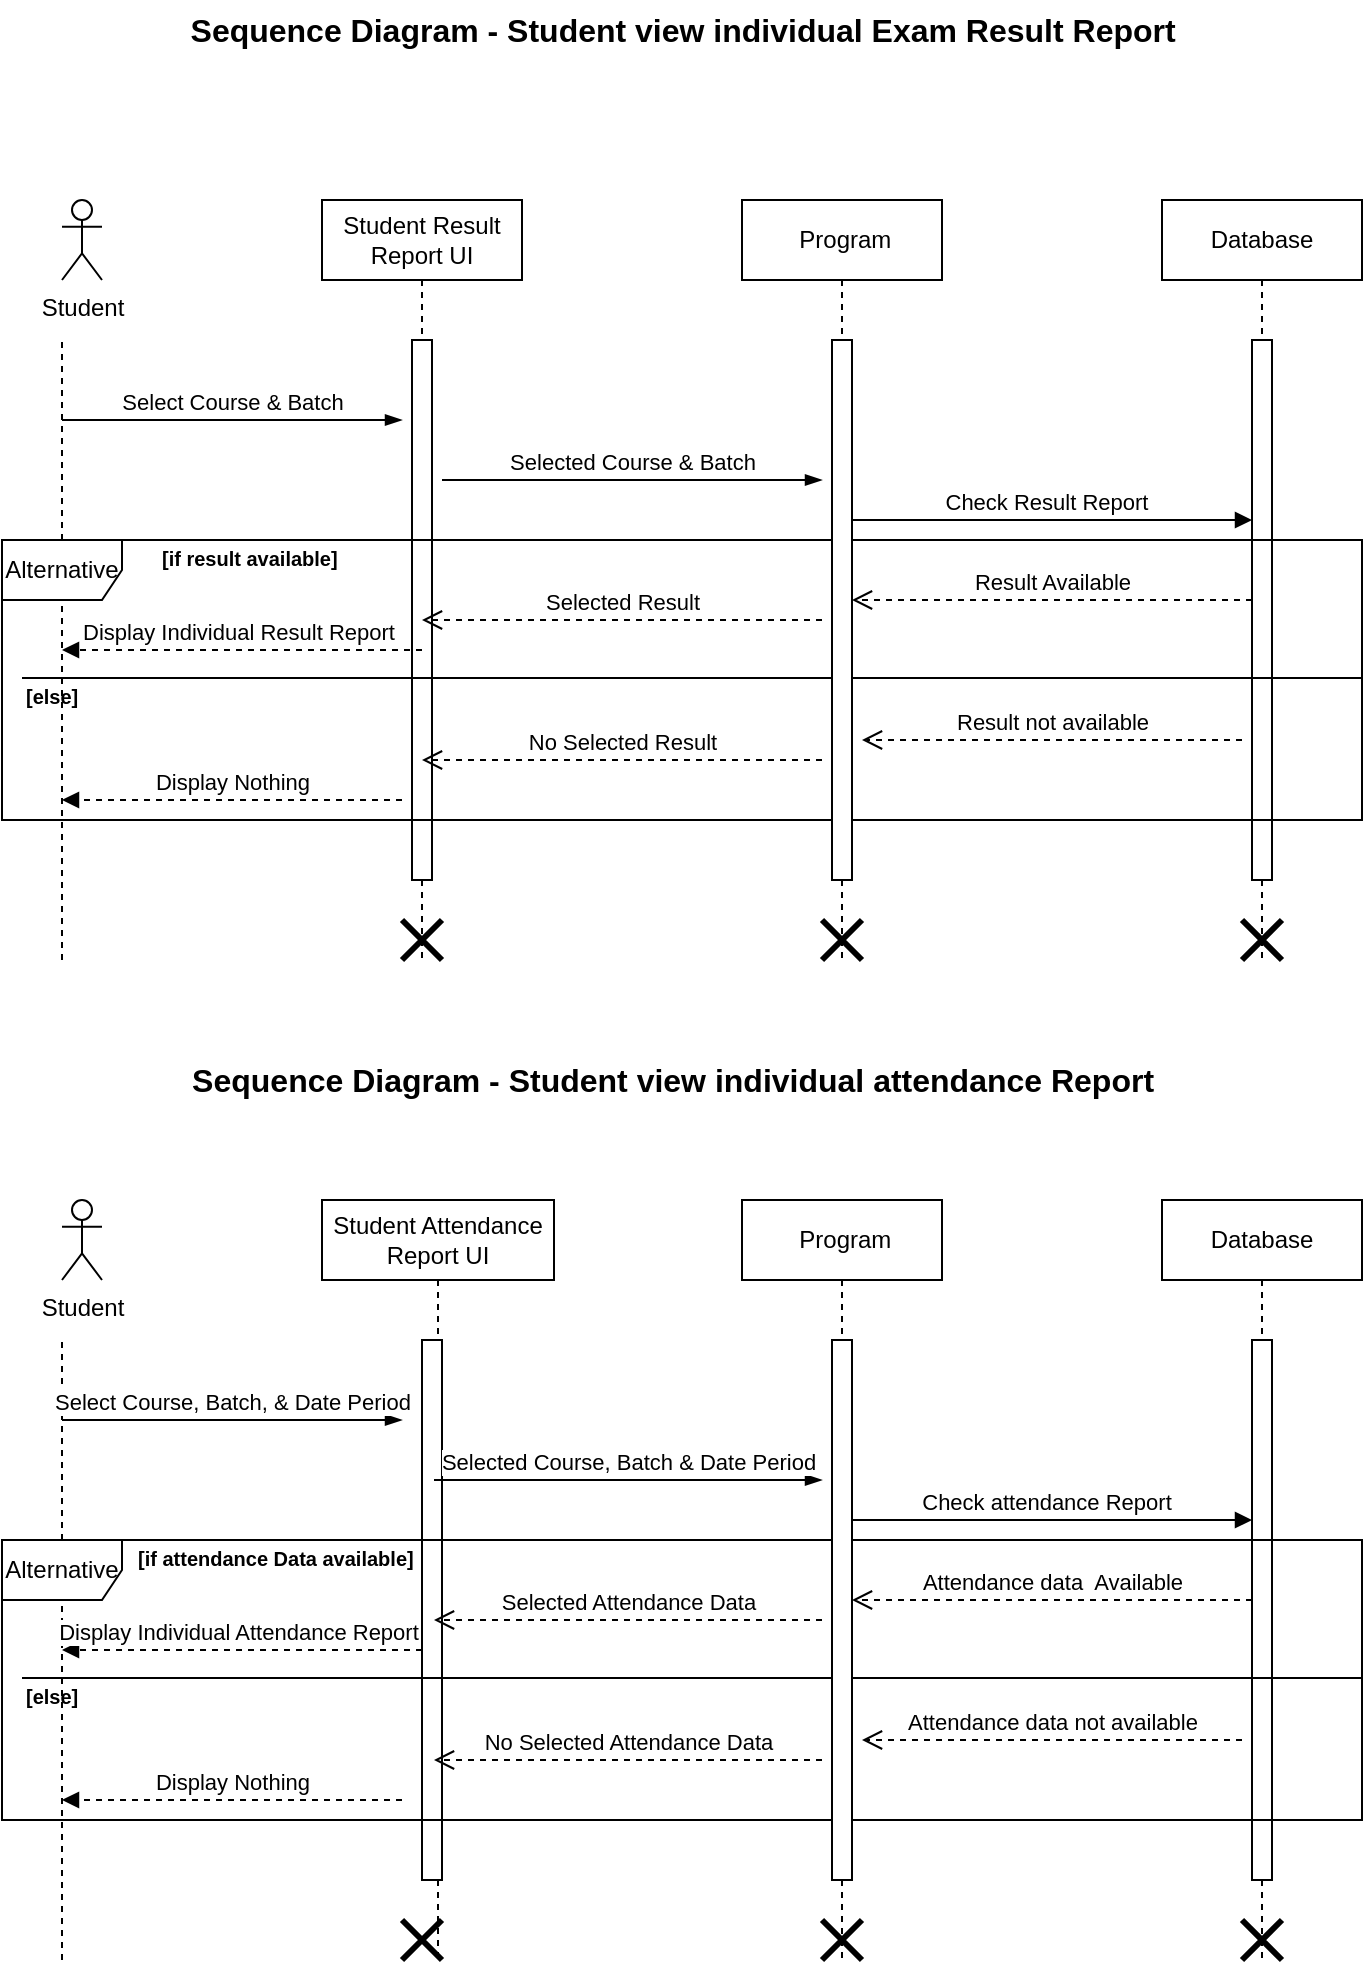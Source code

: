<mxfile version="21.5.0" type="device" pages="4">
  <diagram id="8AOgQalq2meuHyn_aD6V" name="Page-8">
    <mxGraphModel dx="1032" dy="595" grid="1" gridSize="10" guides="1" tooltips="1" connect="1" arrows="1" fold="1" page="1" pageScale="1" pageWidth="827" pageHeight="1169" math="0" shadow="0">
      <root>
        <mxCell id="0" />
        <mxCell id="1" parent="0" />
        <mxCell id="2EUtOW0CTfPfa0uR59Tk-1" value="&lt;font style=&quot;&quot;&gt;&lt;b style=&quot;font-size: 16px;&quot;&gt;Sequence Diagram - Student view individual Exam Result Report&amp;nbsp;&lt;/b&gt;&lt;/font&gt;&lt;font style=&quot;font-size: 16px; font-weight: bold;&quot;&gt;&amp;nbsp;&lt;/font&gt;" style="text;html=1;strokeColor=none;fillColor=none;align=center;verticalAlign=middle;whiteSpace=wrap;rounded=0;" parent="1" vertex="1">
          <mxGeometry x="129" y="60" width="580" height="30" as="geometry" />
        </mxCell>
        <mxCell id="2EUtOW0CTfPfa0uR59Tk-2" value="Student Result Report UI" style="shape=umlLifeline;perimeter=lifelinePerimeter;whiteSpace=wrap;html=1;container=0;dropTarget=0;collapsible=0;recursiveResize=0;outlineConnect=0;portConstraint=eastwest;newEdgeStyle={&quot;edgeStyle&quot;:&quot;elbowEdgeStyle&quot;,&quot;elbow&quot;:&quot;vertical&quot;,&quot;curved&quot;:0,&quot;rounded&quot;:0};" parent="1" vertex="1">
          <mxGeometry x="234" y="160" width="100" height="380" as="geometry" />
        </mxCell>
        <mxCell id="2EUtOW0CTfPfa0uR59Tk-3" value="" style="html=1;points=[];perimeter=orthogonalPerimeter;outlineConnect=0;targetShapes=umlLifeline;portConstraint=eastwest;newEdgeStyle={&quot;edgeStyle&quot;:&quot;elbowEdgeStyle&quot;,&quot;elbow&quot;:&quot;vertical&quot;,&quot;curved&quot;:0,&quot;rounded&quot;:0};" parent="2EUtOW0CTfPfa0uR59Tk-2" vertex="1">
          <mxGeometry x="45" y="70" width="10" height="270" as="geometry" />
        </mxCell>
        <mxCell id="2EUtOW0CTfPfa0uR59Tk-4" value="" style="shape=umlDestroy;whiteSpace=wrap;html=1;strokeWidth=3;targetShapes=umlLifeline;" parent="2EUtOW0CTfPfa0uR59Tk-2" vertex="1">
          <mxGeometry x="40" y="360" width="20" height="20" as="geometry" />
        </mxCell>
        <mxCell id="2EUtOW0CTfPfa0uR59Tk-5" value="Database" style="shape=umlLifeline;perimeter=lifelinePerimeter;whiteSpace=wrap;html=1;container=0;dropTarget=0;collapsible=0;recursiveResize=0;outlineConnect=0;portConstraint=eastwest;newEdgeStyle={&quot;edgeStyle&quot;:&quot;elbowEdgeStyle&quot;,&quot;elbow&quot;:&quot;vertical&quot;,&quot;curved&quot;:0,&quot;rounded&quot;:0};" parent="1" vertex="1">
          <mxGeometry x="654" y="160" width="100" height="380" as="geometry" />
        </mxCell>
        <mxCell id="2EUtOW0CTfPfa0uR59Tk-6" value="" style="html=1;points=[];perimeter=orthogonalPerimeter;outlineConnect=0;targetShapes=umlLifeline;portConstraint=eastwest;newEdgeStyle={&quot;edgeStyle&quot;:&quot;elbowEdgeStyle&quot;,&quot;elbow&quot;:&quot;vertical&quot;,&quot;curved&quot;:0,&quot;rounded&quot;:0};" parent="2EUtOW0CTfPfa0uR59Tk-5" vertex="1">
          <mxGeometry x="45" y="70" width="10" height="270" as="geometry" />
        </mxCell>
        <mxCell id="2EUtOW0CTfPfa0uR59Tk-7" value="" style="shape=umlDestroy;whiteSpace=wrap;html=1;strokeWidth=3;targetShapes=umlLifeline;" parent="2EUtOW0CTfPfa0uR59Tk-5" vertex="1">
          <mxGeometry x="40" y="360" width="20" height="20" as="geometry" />
        </mxCell>
        <mxCell id="2EUtOW0CTfPfa0uR59Tk-8" value="Check Result Report" style="html=1;verticalAlign=bottom;endArrow=block;edgeStyle=elbowEdgeStyle;elbow=vertical;curved=0;rounded=0;" parent="1" edge="1">
          <mxGeometry relative="1" as="geometry">
            <mxPoint x="493.167" y="320" as="sourcePoint" />
            <Array as="points">
              <mxPoint x="659" y="320" />
              <mxPoint x="639" y="310" />
              <mxPoint x="624" y="290" />
              <mxPoint x="604" y="320" />
            </Array>
            <mxPoint x="699" y="320" as="targetPoint" />
          </mxGeometry>
        </mxCell>
        <mxCell id="2EUtOW0CTfPfa0uR59Tk-9" value="Result not available" style="html=1;verticalAlign=bottom;endArrow=open;dashed=1;endSize=8;edgeStyle=elbowEdgeStyle;elbow=vertical;curved=0;rounded=0;" parent="1" edge="1">
          <mxGeometry x="-0.001" relative="1" as="geometry">
            <mxPoint x="504" y="430" as="targetPoint" />
            <Array as="points">
              <mxPoint x="554" y="430" />
              <mxPoint x="644" y="500" />
              <mxPoint x="624" y="490" />
              <mxPoint x="604" y="480" />
              <mxPoint x="584" y="470" />
              <mxPoint x="599" y="450" />
            </Array>
            <mxPoint as="offset" />
            <mxPoint x="694" y="430" as="sourcePoint" />
          </mxGeometry>
        </mxCell>
        <mxCell id="2EUtOW0CTfPfa0uR59Tk-10" value="Result Available" style="html=1;verticalAlign=bottom;endArrow=open;dashed=1;endSize=8;edgeStyle=elbowEdgeStyle;elbow=vertical;curved=0;rounded=0;" parent="1" edge="1">
          <mxGeometry relative="1" as="geometry">
            <mxPoint x="499" y="360" as="targetPoint" />
            <Array as="points">
              <mxPoint x="554" y="360" />
              <mxPoint x="594" y="400" />
              <mxPoint x="574" y="390" />
              <mxPoint x="584" y="390" />
            </Array>
            <mxPoint x="699" y="360" as="sourcePoint" />
          </mxGeometry>
        </mxCell>
        <mxCell id="2EUtOW0CTfPfa0uR59Tk-11" value="" style="endArrow=none;dashed=1;html=1;rounded=0;" parent="1" edge="1">
          <mxGeometry width="50" height="50" relative="1" as="geometry">
            <mxPoint x="104" y="540" as="sourcePoint" />
            <mxPoint x="104" y="230" as="targetPoint" />
          </mxGeometry>
        </mxCell>
        <mxCell id="2EUtOW0CTfPfa0uR59Tk-12" value="Alternative" style="shape=umlFrame;whiteSpace=wrap;html=1;pointerEvents=0;" parent="1" vertex="1">
          <mxGeometry x="74" y="330" width="680" height="140" as="geometry" />
        </mxCell>
        <mxCell id="2EUtOW0CTfPfa0uR59Tk-13" value="" style="line;strokeWidth=1;fillColor=none;align=left;verticalAlign=middle;spacingTop=-1;spacingLeft=3;spacingRight=3;rotatable=0;labelPosition=right;points=[];portConstraint=eastwest;strokeColor=inherit;" parent="1" vertex="1">
          <mxGeometry x="84" y="395" width="670" height="8" as="geometry" />
        </mxCell>
        <mxCell id="2EUtOW0CTfPfa0uR59Tk-14" value="Display Individual Result Report" style="html=1;verticalAlign=bottom;endArrow=block;edgeStyle=elbowEdgeStyle;elbow=vertical;curved=0;rounded=0;dashed=1;" parent="1" edge="1">
          <mxGeometry x="0.029" width="80" relative="1" as="geometry">
            <mxPoint x="284" y="385" as="sourcePoint" />
            <mxPoint x="104" y="385" as="targetPoint" />
            <Array as="points">
              <mxPoint x="209" y="385" />
            </Array>
            <mxPoint as="offset" />
          </mxGeometry>
        </mxCell>
        <mxCell id="2EUtOW0CTfPfa0uR59Tk-15" value="Display Nothing" style="html=1;verticalAlign=bottom;endArrow=block;edgeStyle=elbowEdgeStyle;elbow=vertical;curved=0;rounded=0;dashed=1;" parent="1" edge="1">
          <mxGeometry width="80" relative="1" as="geometry">
            <mxPoint x="274" y="460" as="sourcePoint" />
            <mxPoint x="104" y="460" as="targetPoint" />
            <mxPoint as="offset" />
          </mxGeometry>
        </mxCell>
        <mxCell id="2EUtOW0CTfPfa0uR59Tk-16" value="&lt;font style=&quot;&quot;&gt;&lt;b style=&quot;font-size: 10px;&quot;&gt;[if result &lt;/b&gt;&lt;span style=&quot;font-size: 10px;&quot;&gt;&lt;b&gt;available&lt;/b&gt;&lt;/span&gt;&lt;b style=&quot;font-size: 10px;&quot;&gt;]&lt;/b&gt;&lt;/font&gt;" style="text;html=1;strokeColor=none;fillColor=none;align=left;verticalAlign=middle;whiteSpace=wrap;rounded=0;" parent="1" vertex="1">
          <mxGeometry x="151.5" y="327.5" width="100" height="22.5" as="geometry" />
        </mxCell>
        <mxCell id="2EUtOW0CTfPfa0uR59Tk-17" value="&lt;font style=&quot;font-size: 10px;&quot;&gt;&lt;b&gt;[else]&lt;/b&gt;&lt;/font&gt;" style="text;html=1;strokeColor=none;fillColor=none;align=left;verticalAlign=middle;whiteSpace=wrap;rounded=0;" parent="1" vertex="1">
          <mxGeometry x="84" y="403" width="80" height="10" as="geometry" />
        </mxCell>
        <mxCell id="2EUtOW0CTfPfa0uR59Tk-18" value="Student" style="shape=umlActor;verticalLabelPosition=bottom;verticalAlign=top;html=1;outlineConnect=0;" parent="1" vertex="1">
          <mxGeometry x="104" y="160" width="20" height="40" as="geometry" />
        </mxCell>
        <mxCell id="2EUtOW0CTfPfa0uR59Tk-20" value="Select Course &amp;amp; Batch" style="html=1;verticalAlign=bottom;endArrow=blockThin;edgeStyle=elbowEdgeStyle;elbow=vertical;curved=0;rounded=0;endFill=1;" parent="1" edge="1">
          <mxGeometry relative="1" as="geometry">
            <mxPoint x="274" y="270" as="targetPoint" />
            <Array as="points">
              <mxPoint x="236.5" y="270" />
              <mxPoint x="196.5" y="270" />
            </Array>
            <mxPoint x="104" y="270" as="sourcePoint" />
            <mxPoint as="offset" />
          </mxGeometry>
        </mxCell>
        <mxCell id="2EUtOW0CTfPfa0uR59Tk-21" value="&amp;nbsp;Program" style="shape=umlLifeline;perimeter=lifelinePerimeter;whiteSpace=wrap;html=1;container=0;dropTarget=0;collapsible=0;recursiveResize=0;outlineConnect=0;portConstraint=eastwest;newEdgeStyle={&quot;edgeStyle&quot;:&quot;elbowEdgeStyle&quot;,&quot;elbow&quot;:&quot;vertical&quot;,&quot;curved&quot;:0,&quot;rounded&quot;:0};" parent="1" vertex="1">
          <mxGeometry x="444" y="160" width="100" height="380" as="geometry" />
        </mxCell>
        <mxCell id="2EUtOW0CTfPfa0uR59Tk-22" value="" style="html=1;points=[];perimeter=orthogonalPerimeter;outlineConnect=0;targetShapes=umlLifeline;portConstraint=eastwest;newEdgeStyle={&quot;edgeStyle&quot;:&quot;elbowEdgeStyle&quot;,&quot;elbow&quot;:&quot;vertical&quot;,&quot;curved&quot;:0,&quot;rounded&quot;:0};" parent="2EUtOW0CTfPfa0uR59Tk-21" vertex="1">
          <mxGeometry x="45" y="70" width="10" height="270" as="geometry" />
        </mxCell>
        <mxCell id="2EUtOW0CTfPfa0uR59Tk-23" value="" style="shape=umlDestroy;whiteSpace=wrap;html=1;strokeWidth=3;targetShapes=umlLifeline;" parent="2EUtOW0CTfPfa0uR59Tk-21" vertex="1">
          <mxGeometry x="40" y="360" width="20" height="20" as="geometry" />
        </mxCell>
        <mxCell id="2EUtOW0CTfPfa0uR59Tk-24" value="Selected Course &amp;amp; Batch" style="html=1;verticalAlign=bottom;endArrow=blockThin;edgeStyle=elbowEdgeStyle;elbow=vertical;curved=0;rounded=0;endFill=1;" parent="1" edge="1">
          <mxGeometry relative="1" as="geometry">
            <mxPoint x="484" y="300" as="targetPoint" />
            <Array as="points">
              <mxPoint x="424" y="300" />
              <mxPoint x="384" y="300" />
            </Array>
            <mxPoint x="294" y="300" as="sourcePoint" />
            <mxPoint as="offset" />
          </mxGeometry>
        </mxCell>
        <mxCell id="2EUtOW0CTfPfa0uR59Tk-25" value="Selected Result" style="html=1;verticalAlign=bottom;endArrow=open;dashed=1;endSize=8;edgeStyle=elbowEdgeStyle;elbow=vertical;curved=0;rounded=0;" parent="1" edge="1">
          <mxGeometry relative="1" as="geometry">
            <mxPoint x="284" y="370" as="targetPoint" />
            <Array as="points">
              <mxPoint x="349" y="370" />
              <mxPoint x="389" y="410" />
              <mxPoint x="369" y="400" />
              <mxPoint x="379" y="400" />
            </Array>
            <mxPoint x="484" y="370" as="sourcePoint" />
          </mxGeometry>
        </mxCell>
        <mxCell id="2EUtOW0CTfPfa0uR59Tk-26" value="No Selected Result" style="html=1;verticalAlign=bottom;endArrow=open;dashed=1;endSize=8;edgeStyle=elbowEdgeStyle;elbow=vertical;curved=0;rounded=0;" parent="1" edge="1">
          <mxGeometry relative="1" as="geometry">
            <mxPoint x="284" y="440" as="targetPoint" />
            <Array as="points">
              <mxPoint x="349" y="440" />
              <mxPoint x="389" y="480" />
              <mxPoint x="369" y="470" />
              <mxPoint x="379" y="470" />
            </Array>
            <mxPoint x="484" y="440" as="sourcePoint" />
          </mxGeometry>
        </mxCell>
        <mxCell id="ARh02QzI3NWiYZhIH3LM-1" value="&lt;font style=&quot;&quot;&gt;&lt;b style=&quot;font-size: 16px;&quot;&gt;Sequence Diagram - Student view individual attendance Report&amp;nbsp;&lt;/b&gt;&lt;/font&gt;&lt;font style=&quot;font-size: 16px; font-weight: bold;&quot;&gt;&amp;nbsp;&lt;/font&gt;" style="text;html=1;strokeColor=none;fillColor=none;align=center;verticalAlign=middle;whiteSpace=wrap;rounded=0;" parent="1" vertex="1">
          <mxGeometry x="124" y="585" width="580" height="30" as="geometry" />
        </mxCell>
        <mxCell id="ARh02QzI3NWiYZhIH3LM-2" value="Student Attendance Report UI" style="shape=umlLifeline;perimeter=lifelinePerimeter;whiteSpace=wrap;html=1;container=0;dropTarget=0;collapsible=0;recursiveResize=0;outlineConnect=0;portConstraint=eastwest;newEdgeStyle={&quot;edgeStyle&quot;:&quot;elbowEdgeStyle&quot;,&quot;elbow&quot;:&quot;vertical&quot;,&quot;curved&quot;:0,&quot;rounded&quot;:0};" parent="1" vertex="1">
          <mxGeometry x="234" y="660" width="116" height="380" as="geometry" />
        </mxCell>
        <mxCell id="ARh02QzI3NWiYZhIH3LM-3" value="" style="html=1;points=[];perimeter=orthogonalPerimeter;outlineConnect=0;targetShapes=umlLifeline;portConstraint=eastwest;newEdgeStyle={&quot;edgeStyle&quot;:&quot;elbowEdgeStyle&quot;,&quot;elbow&quot;:&quot;vertical&quot;,&quot;curved&quot;:0,&quot;rounded&quot;:0};" parent="ARh02QzI3NWiYZhIH3LM-2" vertex="1">
          <mxGeometry x="50" y="70" width="10" height="270" as="geometry" />
        </mxCell>
        <mxCell id="ARh02QzI3NWiYZhIH3LM-4" value="" style="shape=umlDestroy;whiteSpace=wrap;html=1;strokeWidth=3;targetShapes=umlLifeline;" parent="ARh02QzI3NWiYZhIH3LM-2" vertex="1">
          <mxGeometry x="40" y="360" width="20" height="20" as="geometry" />
        </mxCell>
        <mxCell id="ARh02QzI3NWiYZhIH3LM-5" value="Database" style="shape=umlLifeline;perimeter=lifelinePerimeter;whiteSpace=wrap;html=1;container=0;dropTarget=0;collapsible=0;recursiveResize=0;outlineConnect=0;portConstraint=eastwest;newEdgeStyle={&quot;edgeStyle&quot;:&quot;elbowEdgeStyle&quot;,&quot;elbow&quot;:&quot;vertical&quot;,&quot;curved&quot;:0,&quot;rounded&quot;:0};" parent="1" vertex="1">
          <mxGeometry x="654" y="660" width="100" height="380" as="geometry" />
        </mxCell>
        <mxCell id="ARh02QzI3NWiYZhIH3LM-6" value="" style="html=1;points=[];perimeter=orthogonalPerimeter;outlineConnect=0;targetShapes=umlLifeline;portConstraint=eastwest;newEdgeStyle={&quot;edgeStyle&quot;:&quot;elbowEdgeStyle&quot;,&quot;elbow&quot;:&quot;vertical&quot;,&quot;curved&quot;:0,&quot;rounded&quot;:0};" parent="ARh02QzI3NWiYZhIH3LM-5" vertex="1">
          <mxGeometry x="45" y="70" width="10" height="270" as="geometry" />
        </mxCell>
        <mxCell id="ARh02QzI3NWiYZhIH3LM-7" value="" style="shape=umlDestroy;whiteSpace=wrap;html=1;strokeWidth=3;targetShapes=umlLifeline;" parent="ARh02QzI3NWiYZhIH3LM-5" vertex="1">
          <mxGeometry x="40" y="360" width="20" height="20" as="geometry" />
        </mxCell>
        <mxCell id="ARh02QzI3NWiYZhIH3LM-8" value="Check attendance Report" style="html=1;verticalAlign=bottom;endArrow=block;edgeStyle=elbowEdgeStyle;elbow=vertical;curved=0;rounded=0;" parent="1" edge="1">
          <mxGeometry relative="1" as="geometry">
            <mxPoint x="493.167" y="820" as="sourcePoint" />
            <Array as="points">
              <mxPoint x="659" y="820" />
              <mxPoint x="639" y="810" />
              <mxPoint x="624" y="790" />
              <mxPoint x="604" y="820" />
            </Array>
            <mxPoint x="699" y="820" as="targetPoint" />
          </mxGeometry>
        </mxCell>
        <mxCell id="ARh02QzI3NWiYZhIH3LM-9" value="Attendance data not available" style="html=1;verticalAlign=bottom;endArrow=open;dashed=1;endSize=8;edgeStyle=elbowEdgeStyle;elbow=vertical;curved=0;rounded=0;" parent="1" edge="1">
          <mxGeometry x="-0.001" relative="1" as="geometry">
            <mxPoint x="504" y="930" as="targetPoint" />
            <Array as="points">
              <mxPoint x="554" y="930" />
              <mxPoint x="644" y="1000" />
              <mxPoint x="624" y="990" />
              <mxPoint x="604" y="980" />
              <mxPoint x="584" y="970" />
              <mxPoint x="599" y="950" />
            </Array>
            <mxPoint as="offset" />
            <mxPoint x="694" y="930" as="sourcePoint" />
          </mxGeometry>
        </mxCell>
        <mxCell id="ARh02QzI3NWiYZhIH3LM-10" value="Attendance data&amp;nbsp; Available" style="html=1;verticalAlign=bottom;endArrow=open;dashed=1;endSize=8;edgeStyle=elbowEdgeStyle;elbow=vertical;curved=0;rounded=0;" parent="1" edge="1">
          <mxGeometry relative="1" as="geometry">
            <mxPoint x="499" y="860" as="targetPoint" />
            <Array as="points">
              <mxPoint x="554" y="860" />
              <mxPoint x="594" y="900" />
              <mxPoint x="574" y="890" />
              <mxPoint x="584" y="890" />
            </Array>
            <mxPoint x="699" y="860" as="sourcePoint" />
          </mxGeometry>
        </mxCell>
        <mxCell id="ARh02QzI3NWiYZhIH3LM-11" value="" style="endArrow=none;dashed=1;html=1;rounded=0;" parent="1" edge="1">
          <mxGeometry width="50" height="50" relative="1" as="geometry">
            <mxPoint x="104" y="1040" as="sourcePoint" />
            <mxPoint x="104" y="730" as="targetPoint" />
          </mxGeometry>
        </mxCell>
        <mxCell id="ARh02QzI3NWiYZhIH3LM-12" value="Alternative" style="shape=umlFrame;whiteSpace=wrap;html=1;pointerEvents=0;" parent="1" vertex="1">
          <mxGeometry x="74" y="830" width="680" height="140" as="geometry" />
        </mxCell>
        <mxCell id="ARh02QzI3NWiYZhIH3LM-13" value="" style="line;strokeWidth=1;fillColor=none;align=left;verticalAlign=middle;spacingTop=-1;spacingLeft=3;spacingRight=3;rotatable=0;labelPosition=right;points=[];portConstraint=eastwest;strokeColor=inherit;" parent="1" vertex="1">
          <mxGeometry x="84" y="895" width="670" height="8" as="geometry" />
        </mxCell>
        <mxCell id="ARh02QzI3NWiYZhIH3LM-14" value="Display Individual Attendance Report" style="html=1;verticalAlign=bottom;endArrow=block;edgeStyle=elbowEdgeStyle;elbow=vertical;curved=0;rounded=0;dashed=1;" parent="1" edge="1">
          <mxGeometry x="0.029" width="80" relative="1" as="geometry">
            <mxPoint x="284" y="885" as="sourcePoint" />
            <mxPoint x="104" y="885" as="targetPoint" />
            <Array as="points">
              <mxPoint x="209" y="885" />
            </Array>
            <mxPoint as="offset" />
          </mxGeometry>
        </mxCell>
        <mxCell id="ARh02QzI3NWiYZhIH3LM-15" value="Display Nothing" style="html=1;verticalAlign=bottom;endArrow=block;edgeStyle=elbowEdgeStyle;elbow=vertical;curved=0;rounded=0;dashed=1;" parent="1" edge="1">
          <mxGeometry width="80" relative="1" as="geometry">
            <mxPoint x="274" y="960" as="sourcePoint" />
            <mxPoint x="104" y="960" as="targetPoint" />
            <mxPoint as="offset" />
          </mxGeometry>
        </mxCell>
        <mxCell id="ARh02QzI3NWiYZhIH3LM-16" value="&lt;font style=&quot;&quot;&gt;&lt;b style=&quot;font-size: 10px;&quot;&gt;[if attendance Data&amp;nbsp;&lt;/b&gt;&lt;span style=&quot;font-size: 10px;&quot;&gt;&lt;b&gt;available&lt;/b&gt;&lt;/span&gt;&lt;b style=&quot;font-size: 10px;&quot;&gt;]&lt;/b&gt;&lt;/font&gt;" style="text;html=1;strokeColor=none;fillColor=none;align=left;verticalAlign=middle;whiteSpace=wrap;rounded=0;" parent="1" vertex="1">
          <mxGeometry x="140" y="827.5" width="140" height="22.5" as="geometry" />
        </mxCell>
        <mxCell id="ARh02QzI3NWiYZhIH3LM-17" value="&lt;font style=&quot;font-size: 10px;&quot;&gt;&lt;b&gt;[else]&lt;/b&gt;&lt;/font&gt;" style="text;html=1;strokeColor=none;fillColor=none;align=left;verticalAlign=middle;whiteSpace=wrap;rounded=0;" parent="1" vertex="1">
          <mxGeometry x="84" y="903" width="80" height="10" as="geometry" />
        </mxCell>
        <mxCell id="ARh02QzI3NWiYZhIH3LM-18" value="Student" style="shape=umlActor;verticalLabelPosition=bottom;verticalAlign=top;html=1;outlineConnect=0;" parent="1" vertex="1">
          <mxGeometry x="104" y="660" width="20" height="40" as="geometry" />
        </mxCell>
        <mxCell id="ARh02QzI3NWiYZhIH3LM-19" value="Select Course, Batch, &amp;amp; Date Period" style="html=1;verticalAlign=bottom;endArrow=blockThin;edgeStyle=elbowEdgeStyle;elbow=vertical;curved=0;rounded=0;endFill=1;" parent="1" edge="1">
          <mxGeometry relative="1" as="geometry">
            <mxPoint x="274" y="770" as="targetPoint" />
            <Array as="points">
              <mxPoint x="236.5" y="770" />
              <mxPoint x="196.5" y="770" />
            </Array>
            <mxPoint x="104" y="770" as="sourcePoint" />
            <mxPoint as="offset" />
          </mxGeometry>
        </mxCell>
        <mxCell id="ARh02QzI3NWiYZhIH3LM-20" value="&amp;nbsp;Program" style="shape=umlLifeline;perimeter=lifelinePerimeter;whiteSpace=wrap;html=1;container=0;dropTarget=0;collapsible=0;recursiveResize=0;outlineConnect=0;portConstraint=eastwest;newEdgeStyle={&quot;edgeStyle&quot;:&quot;elbowEdgeStyle&quot;,&quot;elbow&quot;:&quot;vertical&quot;,&quot;curved&quot;:0,&quot;rounded&quot;:0};" parent="1" vertex="1">
          <mxGeometry x="444" y="660" width="100" height="380" as="geometry" />
        </mxCell>
        <mxCell id="ARh02QzI3NWiYZhIH3LM-21" value="" style="html=1;points=[];perimeter=orthogonalPerimeter;outlineConnect=0;targetShapes=umlLifeline;portConstraint=eastwest;newEdgeStyle={&quot;edgeStyle&quot;:&quot;elbowEdgeStyle&quot;,&quot;elbow&quot;:&quot;vertical&quot;,&quot;curved&quot;:0,&quot;rounded&quot;:0};" parent="ARh02QzI3NWiYZhIH3LM-20" vertex="1">
          <mxGeometry x="45" y="70" width="10" height="270" as="geometry" />
        </mxCell>
        <mxCell id="ARh02QzI3NWiYZhIH3LM-22" value="" style="shape=umlDestroy;whiteSpace=wrap;html=1;strokeWidth=3;targetShapes=umlLifeline;" parent="ARh02QzI3NWiYZhIH3LM-20" vertex="1">
          <mxGeometry x="40" y="360" width="20" height="20" as="geometry" />
        </mxCell>
        <mxCell id="ARh02QzI3NWiYZhIH3LM-23" value="Selected Course, Batch &amp;amp; Date Period" style="html=1;verticalAlign=bottom;endArrow=blockThin;edgeStyle=elbowEdgeStyle;elbow=vertical;curved=0;rounded=0;endFill=1;" parent="1" edge="1">
          <mxGeometry relative="1" as="geometry">
            <mxPoint x="484" y="800" as="targetPoint" />
            <Array as="points">
              <mxPoint x="424" y="800" />
              <mxPoint x="384" y="800" />
            </Array>
            <mxPoint x="290" y="800" as="sourcePoint" />
            <mxPoint as="offset" />
          </mxGeometry>
        </mxCell>
        <mxCell id="ARh02QzI3NWiYZhIH3LM-24" value="Selected Attendance Data" style="html=1;verticalAlign=bottom;endArrow=open;dashed=1;endSize=8;edgeStyle=elbowEdgeStyle;elbow=vertical;curved=0;rounded=0;" parent="1" edge="1">
          <mxGeometry relative="1" as="geometry">
            <mxPoint x="290" y="870" as="targetPoint" />
            <Array as="points">
              <mxPoint x="349" y="870" />
              <mxPoint x="389" y="910" />
              <mxPoint x="369" y="900" />
              <mxPoint x="379" y="900" />
            </Array>
            <mxPoint x="484" y="870" as="sourcePoint" />
          </mxGeometry>
        </mxCell>
        <mxCell id="ARh02QzI3NWiYZhIH3LM-25" value="No Selected Attendance Data" style="html=1;verticalAlign=bottom;endArrow=open;dashed=1;endSize=8;edgeStyle=elbowEdgeStyle;elbow=vertical;curved=0;rounded=0;" parent="1" edge="1">
          <mxGeometry relative="1" as="geometry">
            <mxPoint x="290" y="940" as="targetPoint" />
            <Array as="points">
              <mxPoint x="349" y="940" />
              <mxPoint x="389" y="980" />
              <mxPoint x="369" y="970" />
              <mxPoint x="379" y="970" />
            </Array>
            <mxPoint x="484" y="940" as="sourcePoint" />
          </mxGeometry>
        </mxCell>
      </root>
    </mxGraphModel>
  </diagram>
  <diagram id="ynhQZgXzWCskOLPG2BaT" name="Page-9">
    <mxGraphModel dx="1032" dy="595" grid="1" gridSize="10" guides="1" tooltips="1" connect="1" arrows="1" fold="1" page="1" pageScale="1" pageWidth="827" pageHeight="1169" math="0" shadow="0">
      <root>
        <mxCell id="0" />
        <mxCell id="1" parent="0" />
        <mxCell id="-Vu7il0AJstjwwo1suPk-1" value="&lt;font style=&quot;&quot;&gt;&lt;b style=&quot;font-size: 16px;&quot;&gt;Sequence Diagram - Teacher view Exam Result Report(Course/Batch)&amp;nbsp;&lt;/b&gt;&lt;/font&gt;&lt;font style=&quot;font-size: 16px; font-weight: bold;&quot;&gt;&amp;nbsp;&lt;/font&gt;" style="text;html=1;strokeColor=none;fillColor=none;align=center;verticalAlign=middle;whiteSpace=wrap;rounded=0;" vertex="1" parent="1">
          <mxGeometry x="129" y="60" width="580" height="30" as="geometry" />
        </mxCell>
        <mxCell id="-Vu7il0AJstjwwo1suPk-2" value="View Result Report UI" style="shape=umlLifeline;perimeter=lifelinePerimeter;whiteSpace=wrap;html=1;container=0;dropTarget=0;collapsible=0;recursiveResize=0;outlineConnect=0;portConstraint=eastwest;newEdgeStyle={&quot;edgeStyle&quot;:&quot;elbowEdgeStyle&quot;,&quot;elbow&quot;:&quot;vertical&quot;,&quot;curved&quot;:0,&quot;rounded&quot;:0};" vertex="1" parent="1">
          <mxGeometry x="234" y="160" width="100" height="380" as="geometry" />
        </mxCell>
        <mxCell id="-Vu7il0AJstjwwo1suPk-3" value="" style="html=1;points=[];perimeter=orthogonalPerimeter;outlineConnect=0;targetShapes=umlLifeline;portConstraint=eastwest;newEdgeStyle={&quot;edgeStyle&quot;:&quot;elbowEdgeStyle&quot;,&quot;elbow&quot;:&quot;vertical&quot;,&quot;curved&quot;:0,&quot;rounded&quot;:0};" vertex="1" parent="-Vu7il0AJstjwwo1suPk-2">
          <mxGeometry x="45" y="70" width="10" height="270" as="geometry" />
        </mxCell>
        <mxCell id="-Vu7il0AJstjwwo1suPk-4" value="" style="shape=umlDestroy;whiteSpace=wrap;html=1;strokeWidth=3;targetShapes=umlLifeline;" vertex="1" parent="-Vu7il0AJstjwwo1suPk-2">
          <mxGeometry x="40" y="360" width="20" height="20" as="geometry" />
        </mxCell>
        <mxCell id="-Vu7il0AJstjwwo1suPk-5" value="Database" style="shape=umlLifeline;perimeter=lifelinePerimeter;whiteSpace=wrap;html=1;container=0;dropTarget=0;collapsible=0;recursiveResize=0;outlineConnect=0;portConstraint=eastwest;newEdgeStyle={&quot;edgeStyle&quot;:&quot;elbowEdgeStyle&quot;,&quot;elbow&quot;:&quot;vertical&quot;,&quot;curved&quot;:0,&quot;rounded&quot;:0};" vertex="1" parent="1">
          <mxGeometry x="654" y="160" width="100" height="380" as="geometry" />
        </mxCell>
        <mxCell id="-Vu7il0AJstjwwo1suPk-6" value="" style="html=1;points=[];perimeter=orthogonalPerimeter;outlineConnect=0;targetShapes=umlLifeline;portConstraint=eastwest;newEdgeStyle={&quot;edgeStyle&quot;:&quot;elbowEdgeStyle&quot;,&quot;elbow&quot;:&quot;vertical&quot;,&quot;curved&quot;:0,&quot;rounded&quot;:0};" vertex="1" parent="-Vu7il0AJstjwwo1suPk-5">
          <mxGeometry x="45" y="70" width="10" height="270" as="geometry" />
        </mxCell>
        <mxCell id="-Vu7il0AJstjwwo1suPk-7" value="" style="shape=umlDestroy;whiteSpace=wrap;html=1;strokeWidth=3;targetShapes=umlLifeline;" vertex="1" parent="-Vu7il0AJstjwwo1suPk-5">
          <mxGeometry x="40" y="360" width="20" height="20" as="geometry" />
        </mxCell>
        <mxCell id="-Vu7il0AJstjwwo1suPk-8" value="Check Result Report" style="html=1;verticalAlign=bottom;endArrow=block;edgeStyle=elbowEdgeStyle;elbow=vertical;curved=0;rounded=0;" edge="1" parent="1">
          <mxGeometry relative="1" as="geometry">
            <mxPoint x="493.167" y="320" as="sourcePoint" />
            <Array as="points">
              <mxPoint x="659" y="320" />
              <mxPoint x="639" y="310" />
              <mxPoint x="624" y="290" />
              <mxPoint x="604" y="320" />
            </Array>
            <mxPoint x="699" y="320" as="targetPoint" />
          </mxGeometry>
        </mxCell>
        <mxCell id="-Vu7il0AJstjwwo1suPk-9" value="Result not available" style="html=1;verticalAlign=bottom;endArrow=open;dashed=1;endSize=8;edgeStyle=elbowEdgeStyle;elbow=vertical;curved=0;rounded=0;" edge="1" parent="1">
          <mxGeometry x="-0.001" relative="1" as="geometry">
            <mxPoint x="504" y="430" as="targetPoint" />
            <Array as="points">
              <mxPoint x="554" y="430" />
              <mxPoint x="644" y="500" />
              <mxPoint x="624" y="490" />
              <mxPoint x="604" y="480" />
              <mxPoint x="584" y="470" />
              <mxPoint x="599" y="450" />
            </Array>
            <mxPoint as="offset" />
            <mxPoint x="694" y="430" as="sourcePoint" />
          </mxGeometry>
        </mxCell>
        <mxCell id="-Vu7il0AJstjwwo1suPk-10" value="Result Available" style="html=1;verticalAlign=bottom;endArrow=open;dashed=1;endSize=8;edgeStyle=elbowEdgeStyle;elbow=vertical;curved=0;rounded=0;" edge="1" parent="1">
          <mxGeometry relative="1" as="geometry">
            <mxPoint x="499" y="360" as="targetPoint" />
            <Array as="points">
              <mxPoint x="554" y="360" />
              <mxPoint x="594" y="400" />
              <mxPoint x="574" y="390" />
              <mxPoint x="584" y="390" />
            </Array>
            <mxPoint x="699" y="360" as="sourcePoint" />
          </mxGeometry>
        </mxCell>
        <mxCell id="-Vu7il0AJstjwwo1suPk-11" value="" style="endArrow=none;dashed=1;html=1;rounded=0;" edge="1" parent="1">
          <mxGeometry width="50" height="50" relative="1" as="geometry">
            <mxPoint x="104" y="540" as="sourcePoint" />
            <mxPoint x="104" y="230" as="targetPoint" />
          </mxGeometry>
        </mxCell>
        <mxCell id="-Vu7il0AJstjwwo1suPk-12" value="Alternative" style="shape=umlFrame;whiteSpace=wrap;html=1;pointerEvents=0;" vertex="1" parent="1">
          <mxGeometry x="74" y="330" width="680" height="140" as="geometry" />
        </mxCell>
        <mxCell id="-Vu7il0AJstjwwo1suPk-13" value="" style="line;strokeWidth=1;fillColor=none;align=left;verticalAlign=middle;spacingTop=-1;spacingLeft=3;spacingRight=3;rotatable=0;labelPosition=right;points=[];portConstraint=eastwest;strokeColor=inherit;" vertex="1" parent="1">
          <mxGeometry x="84" y="395" width="670" height="8" as="geometry" />
        </mxCell>
        <mxCell id="-Vu7il0AJstjwwo1suPk-14" value="Display Result Report" style="html=1;verticalAlign=bottom;endArrow=block;edgeStyle=elbowEdgeStyle;elbow=vertical;curved=0;rounded=0;dashed=1;" edge="1" parent="1">
          <mxGeometry x="0.029" width="80" relative="1" as="geometry">
            <mxPoint x="284" y="385" as="sourcePoint" />
            <mxPoint x="104" y="385" as="targetPoint" />
            <Array as="points">
              <mxPoint x="209" y="385" />
            </Array>
            <mxPoint as="offset" />
          </mxGeometry>
        </mxCell>
        <mxCell id="-Vu7il0AJstjwwo1suPk-15" value="Display Nothing" style="html=1;verticalAlign=bottom;endArrow=block;edgeStyle=elbowEdgeStyle;elbow=vertical;curved=0;rounded=0;dashed=1;" edge="1" parent="1">
          <mxGeometry width="80" relative="1" as="geometry">
            <mxPoint x="274" y="460" as="sourcePoint" />
            <mxPoint x="104" y="460" as="targetPoint" />
            <mxPoint as="offset" />
          </mxGeometry>
        </mxCell>
        <mxCell id="-Vu7il0AJstjwwo1suPk-16" value="&lt;font style=&quot;&quot;&gt;&lt;b style=&quot;font-size: 10px;&quot;&gt;[if result &lt;/b&gt;&lt;span style=&quot;font-size: 10px;&quot;&gt;&lt;b&gt;available&lt;/b&gt;&lt;/span&gt;&lt;b style=&quot;font-size: 10px;&quot;&gt;]&lt;/b&gt;&lt;/font&gt;" style="text;html=1;strokeColor=none;fillColor=none;align=left;verticalAlign=middle;whiteSpace=wrap;rounded=0;" vertex="1" parent="1">
          <mxGeometry x="151.5" y="327.5" width="100" height="22.5" as="geometry" />
        </mxCell>
        <mxCell id="-Vu7il0AJstjwwo1suPk-17" value="&lt;font style=&quot;font-size: 10px;&quot;&gt;&lt;b&gt;[else]&lt;/b&gt;&lt;/font&gt;" style="text;html=1;strokeColor=none;fillColor=none;align=left;verticalAlign=middle;whiteSpace=wrap;rounded=0;" vertex="1" parent="1">
          <mxGeometry x="84" y="403" width="80" height="10" as="geometry" />
        </mxCell>
        <mxCell id="-Vu7il0AJstjwwo1suPk-18" value="Teacher" style="shape=umlActor;verticalLabelPosition=bottom;verticalAlign=top;html=1;outlineConnect=0;" vertex="1" parent="1">
          <mxGeometry x="104" y="160" width="20" height="40" as="geometry" />
        </mxCell>
        <mxCell id="-Vu7il0AJstjwwo1suPk-19" value="Select Course &amp;amp; Batch" style="html=1;verticalAlign=bottom;endArrow=blockThin;edgeStyle=elbowEdgeStyle;elbow=vertical;curved=0;rounded=0;endFill=1;" edge="1" parent="1">
          <mxGeometry relative="1" as="geometry">
            <mxPoint x="274" y="270" as="targetPoint" />
            <Array as="points">
              <mxPoint x="236.5" y="270" />
              <mxPoint x="196.5" y="270" />
            </Array>
            <mxPoint x="104" y="270" as="sourcePoint" />
            <mxPoint as="offset" />
          </mxGeometry>
        </mxCell>
        <mxCell id="-Vu7il0AJstjwwo1suPk-20" value="&amp;nbsp;Program" style="shape=umlLifeline;perimeter=lifelinePerimeter;whiteSpace=wrap;html=1;container=0;dropTarget=0;collapsible=0;recursiveResize=0;outlineConnect=0;portConstraint=eastwest;newEdgeStyle={&quot;edgeStyle&quot;:&quot;elbowEdgeStyle&quot;,&quot;elbow&quot;:&quot;vertical&quot;,&quot;curved&quot;:0,&quot;rounded&quot;:0};" vertex="1" parent="1">
          <mxGeometry x="444" y="160" width="100" height="380" as="geometry" />
        </mxCell>
        <mxCell id="-Vu7il0AJstjwwo1suPk-21" value="" style="html=1;points=[];perimeter=orthogonalPerimeter;outlineConnect=0;targetShapes=umlLifeline;portConstraint=eastwest;newEdgeStyle={&quot;edgeStyle&quot;:&quot;elbowEdgeStyle&quot;,&quot;elbow&quot;:&quot;vertical&quot;,&quot;curved&quot;:0,&quot;rounded&quot;:0};" vertex="1" parent="-Vu7il0AJstjwwo1suPk-20">
          <mxGeometry x="45" y="70" width="10" height="270" as="geometry" />
        </mxCell>
        <mxCell id="-Vu7il0AJstjwwo1suPk-22" value="" style="shape=umlDestroy;whiteSpace=wrap;html=1;strokeWidth=3;targetShapes=umlLifeline;" vertex="1" parent="-Vu7il0AJstjwwo1suPk-20">
          <mxGeometry x="40" y="360" width="20" height="20" as="geometry" />
        </mxCell>
        <mxCell id="-Vu7il0AJstjwwo1suPk-23" value="Selected Course &amp;amp; Batch" style="html=1;verticalAlign=bottom;endArrow=blockThin;edgeStyle=elbowEdgeStyle;elbow=vertical;curved=0;rounded=0;endFill=1;" edge="1" parent="1">
          <mxGeometry relative="1" as="geometry">
            <mxPoint x="484" y="300" as="targetPoint" />
            <Array as="points">
              <mxPoint x="424" y="300" />
              <mxPoint x="384" y="300" />
            </Array>
            <mxPoint x="294" y="300" as="sourcePoint" />
            <mxPoint as="offset" />
          </mxGeometry>
        </mxCell>
        <mxCell id="-Vu7il0AJstjwwo1suPk-24" value="Selected Result" style="html=1;verticalAlign=bottom;endArrow=open;dashed=1;endSize=8;edgeStyle=elbowEdgeStyle;elbow=vertical;curved=0;rounded=0;" edge="1" parent="1">
          <mxGeometry relative="1" as="geometry">
            <mxPoint x="284" y="370" as="targetPoint" />
            <Array as="points">
              <mxPoint x="349" y="370" />
              <mxPoint x="389" y="410" />
              <mxPoint x="369" y="400" />
              <mxPoint x="379" y="400" />
            </Array>
            <mxPoint x="484" y="370" as="sourcePoint" />
          </mxGeometry>
        </mxCell>
        <mxCell id="-Vu7il0AJstjwwo1suPk-25" value="No Selected Result" style="html=1;verticalAlign=bottom;endArrow=open;dashed=1;endSize=8;edgeStyle=elbowEdgeStyle;elbow=vertical;curved=0;rounded=0;" edge="1" parent="1">
          <mxGeometry relative="1" as="geometry">
            <mxPoint x="284" y="440" as="targetPoint" />
            <Array as="points">
              <mxPoint x="349" y="440" />
              <mxPoint x="389" y="480" />
              <mxPoint x="369" y="470" />
              <mxPoint x="379" y="470" />
            </Array>
            <mxPoint x="484" y="440" as="sourcePoint" />
          </mxGeometry>
        </mxCell>
        <mxCell id="-Vu7il0AJstjwwo1suPk-26" value="&lt;font style=&quot;&quot;&gt;&lt;b style=&quot;font-size: 16px;&quot;&gt;Sequence Diagram - Teacher view teacher Schedule Report&amp;nbsp;&lt;/b&gt;&lt;/font&gt;&lt;font style=&quot;font-size: 16px; font-weight: bold;&quot;&gt;&amp;nbsp;&lt;/font&gt;" style="text;html=1;strokeColor=none;fillColor=none;align=center;verticalAlign=middle;whiteSpace=wrap;rounded=0;" vertex="1" parent="1">
          <mxGeometry x="139" y="600" width="580" height="30" as="geometry" />
        </mxCell>
        <mxCell id="-Vu7il0AJstjwwo1suPk-27" value="View Course Schedule Report UI" style="shape=umlLifeline;perimeter=lifelinePerimeter;whiteSpace=wrap;html=1;container=0;dropTarget=0;collapsible=0;recursiveResize=0;outlineConnect=0;portConstraint=eastwest;newEdgeStyle={&quot;edgeStyle&quot;:&quot;elbowEdgeStyle&quot;,&quot;elbow&quot;:&quot;vertical&quot;,&quot;curved&quot;:0,&quot;rounded&quot;:0};" vertex="1" parent="1">
          <mxGeometry x="244" y="700" width="100" height="380" as="geometry" />
        </mxCell>
        <mxCell id="-Vu7il0AJstjwwo1suPk-28" value="" style="html=1;points=[];perimeter=orthogonalPerimeter;outlineConnect=0;targetShapes=umlLifeline;portConstraint=eastwest;newEdgeStyle={&quot;edgeStyle&quot;:&quot;elbowEdgeStyle&quot;,&quot;elbow&quot;:&quot;vertical&quot;,&quot;curved&quot;:0,&quot;rounded&quot;:0};" vertex="1" parent="-Vu7il0AJstjwwo1suPk-27">
          <mxGeometry x="45" y="70" width="10" height="270" as="geometry" />
        </mxCell>
        <mxCell id="-Vu7il0AJstjwwo1suPk-29" value="" style="shape=umlDestroy;whiteSpace=wrap;html=1;strokeWidth=3;targetShapes=umlLifeline;" vertex="1" parent="-Vu7il0AJstjwwo1suPk-27">
          <mxGeometry x="40" y="360" width="20" height="20" as="geometry" />
        </mxCell>
        <mxCell id="-Vu7il0AJstjwwo1suPk-30" value="Database" style="shape=umlLifeline;perimeter=lifelinePerimeter;whiteSpace=wrap;html=1;container=0;dropTarget=0;collapsible=0;recursiveResize=0;outlineConnect=0;portConstraint=eastwest;newEdgeStyle={&quot;edgeStyle&quot;:&quot;elbowEdgeStyle&quot;,&quot;elbow&quot;:&quot;vertical&quot;,&quot;curved&quot;:0,&quot;rounded&quot;:0};" vertex="1" parent="1">
          <mxGeometry x="664" y="700" width="100" height="380" as="geometry" />
        </mxCell>
        <mxCell id="-Vu7il0AJstjwwo1suPk-31" value="" style="html=1;points=[];perimeter=orthogonalPerimeter;outlineConnect=0;targetShapes=umlLifeline;portConstraint=eastwest;newEdgeStyle={&quot;edgeStyle&quot;:&quot;elbowEdgeStyle&quot;,&quot;elbow&quot;:&quot;vertical&quot;,&quot;curved&quot;:0,&quot;rounded&quot;:0};" vertex="1" parent="-Vu7il0AJstjwwo1suPk-30">
          <mxGeometry x="45" y="70" width="10" height="270" as="geometry" />
        </mxCell>
        <mxCell id="-Vu7il0AJstjwwo1suPk-32" value="" style="shape=umlDestroy;whiteSpace=wrap;html=1;strokeWidth=3;targetShapes=umlLifeline;" vertex="1" parent="-Vu7il0AJstjwwo1suPk-30">
          <mxGeometry x="40" y="360" width="20" height="20" as="geometry" />
        </mxCell>
        <mxCell id="-Vu7il0AJstjwwo1suPk-33" value="Check Course Schedules" style="html=1;verticalAlign=bottom;endArrow=block;edgeStyle=elbowEdgeStyle;elbow=vertical;curved=0;rounded=0;" edge="1" parent="1">
          <mxGeometry relative="1" as="geometry">
            <mxPoint x="503.167" y="860" as="sourcePoint" />
            <Array as="points">
              <mxPoint x="669" y="860" />
              <mxPoint x="649" y="850" />
              <mxPoint x="634" y="830" />
              <mxPoint x="614" y="860" />
            </Array>
            <mxPoint x="709" y="860" as="targetPoint" />
          </mxGeometry>
        </mxCell>
        <mxCell id="-Vu7il0AJstjwwo1suPk-34" value="Course Schedule is not available" style="html=1;verticalAlign=bottom;endArrow=open;dashed=1;endSize=8;edgeStyle=elbowEdgeStyle;elbow=vertical;curved=0;rounded=0;" edge="1" parent="1">
          <mxGeometry x="-0.001" relative="1" as="geometry">
            <mxPoint x="514" y="970" as="targetPoint" />
            <Array as="points">
              <mxPoint x="564" y="970" />
              <mxPoint x="654" y="1040" />
              <mxPoint x="634" y="1030" />
              <mxPoint x="614" y="1020" />
              <mxPoint x="594" y="1010" />
              <mxPoint x="609" y="990" />
            </Array>
            <mxPoint as="offset" />
            <mxPoint x="704" y="970" as="sourcePoint" />
          </mxGeometry>
        </mxCell>
        <mxCell id="-Vu7il0AJstjwwo1suPk-35" value="Course Schedule is Available" style="html=1;verticalAlign=bottom;endArrow=open;dashed=1;endSize=8;edgeStyle=elbowEdgeStyle;elbow=vertical;curved=0;rounded=0;" edge="1" parent="1">
          <mxGeometry relative="1" as="geometry">
            <mxPoint x="509" y="900" as="targetPoint" />
            <Array as="points">
              <mxPoint x="564" y="900" />
              <mxPoint x="604" y="940" />
              <mxPoint x="584" y="930" />
              <mxPoint x="594" y="930" />
            </Array>
            <mxPoint x="709" y="900" as="sourcePoint" />
          </mxGeometry>
        </mxCell>
        <mxCell id="-Vu7il0AJstjwwo1suPk-36" value="" style="endArrow=none;dashed=1;html=1;rounded=0;" edge="1" parent="1">
          <mxGeometry width="50" height="50" relative="1" as="geometry">
            <mxPoint x="114" y="1080" as="sourcePoint" />
            <mxPoint x="114" y="770" as="targetPoint" />
          </mxGeometry>
        </mxCell>
        <mxCell id="-Vu7il0AJstjwwo1suPk-37" value="Alternative" style="shape=umlFrame;whiteSpace=wrap;html=1;pointerEvents=0;" vertex="1" parent="1">
          <mxGeometry x="84" y="870" width="680" height="140" as="geometry" />
        </mxCell>
        <mxCell id="-Vu7il0AJstjwwo1suPk-38" value="" style="line;strokeWidth=1;fillColor=none;align=left;verticalAlign=middle;spacingTop=-1;spacingLeft=3;spacingRight=3;rotatable=0;labelPosition=right;points=[];portConstraint=eastwest;strokeColor=inherit;" vertex="1" parent="1">
          <mxGeometry x="80" y="935" width="684" height="8" as="geometry" />
        </mxCell>
        <mxCell id="-Vu7il0AJstjwwo1suPk-39" value="Display Course Schedule Report" style="html=1;verticalAlign=bottom;endArrow=block;edgeStyle=elbowEdgeStyle;elbow=vertical;curved=0;rounded=0;dashed=1;" edge="1" parent="1">
          <mxGeometry x="0.029" width="80" relative="1" as="geometry">
            <mxPoint x="294" y="925" as="sourcePoint" />
            <mxPoint x="114" y="925" as="targetPoint" />
            <Array as="points">
              <mxPoint x="219" y="925" />
            </Array>
            <mxPoint as="offset" />
          </mxGeometry>
        </mxCell>
        <mxCell id="-Vu7il0AJstjwwo1suPk-40" value="Display Nothing" style="html=1;verticalAlign=bottom;endArrow=block;edgeStyle=elbowEdgeStyle;elbow=vertical;curved=0;rounded=0;dashed=1;" edge="1" parent="1">
          <mxGeometry width="80" relative="1" as="geometry">
            <mxPoint x="284" y="1000" as="sourcePoint" />
            <mxPoint x="114" y="1000" as="targetPoint" />
            <mxPoint as="offset" />
          </mxGeometry>
        </mxCell>
        <mxCell id="-Vu7il0AJstjwwo1suPk-41" value="&lt;font style=&quot;&quot;&gt;&lt;b style=&quot;font-size: 10px;&quot;&gt;[if course schedule&amp;nbsp;&lt;/b&gt;&lt;span style=&quot;font-size: 10px;&quot;&gt;&lt;b&gt;available&lt;/b&gt;&lt;/span&gt;&lt;b style=&quot;font-size: 10px;&quot;&gt;]&lt;/b&gt;&lt;/font&gt;" style="text;html=1;strokeColor=none;fillColor=none;align=left;verticalAlign=middle;whiteSpace=wrap;rounded=0;" vertex="1" parent="1">
          <mxGeometry x="151.5" y="870" width="148.5" height="22.5" as="geometry" />
        </mxCell>
        <mxCell id="-Vu7il0AJstjwwo1suPk-42" value="&lt;font style=&quot;font-size: 10px;&quot;&gt;&lt;b&gt;[else]&lt;/b&gt;&lt;/font&gt;" style="text;html=1;strokeColor=none;fillColor=none;align=left;verticalAlign=middle;whiteSpace=wrap;rounded=0;" vertex="1" parent="1">
          <mxGeometry x="94" y="943" width="80" height="10" as="geometry" />
        </mxCell>
        <mxCell id="-Vu7il0AJstjwwo1suPk-43" value="Teacher" style="shape=umlActor;verticalLabelPosition=bottom;verticalAlign=top;html=1;outlineConnect=0;" vertex="1" parent="1">
          <mxGeometry x="114" y="700" width="20" height="40" as="geometry" />
        </mxCell>
        <mxCell id="-Vu7il0AJstjwwo1suPk-44" value="Select Date Period" style="html=1;verticalAlign=bottom;endArrow=blockThin;edgeStyle=elbowEdgeStyle;elbow=vertical;curved=0;rounded=0;endFill=1;" edge="1" parent="1">
          <mxGeometry relative="1" as="geometry">
            <mxPoint x="284" y="810" as="targetPoint" />
            <Array as="points">
              <mxPoint x="246.5" y="810" />
              <mxPoint x="206.5" y="810" />
            </Array>
            <mxPoint x="114" y="810" as="sourcePoint" />
            <mxPoint as="offset" />
          </mxGeometry>
        </mxCell>
        <mxCell id="-Vu7il0AJstjwwo1suPk-45" value="&amp;nbsp;Program" style="shape=umlLifeline;perimeter=lifelinePerimeter;whiteSpace=wrap;html=1;container=0;dropTarget=0;collapsible=0;recursiveResize=0;outlineConnect=0;portConstraint=eastwest;newEdgeStyle={&quot;edgeStyle&quot;:&quot;elbowEdgeStyle&quot;,&quot;elbow&quot;:&quot;vertical&quot;,&quot;curved&quot;:0,&quot;rounded&quot;:0};" vertex="1" parent="1">
          <mxGeometry x="454" y="700" width="100" height="380" as="geometry" />
        </mxCell>
        <mxCell id="-Vu7il0AJstjwwo1suPk-46" value="" style="html=1;points=[];perimeter=orthogonalPerimeter;outlineConnect=0;targetShapes=umlLifeline;portConstraint=eastwest;newEdgeStyle={&quot;edgeStyle&quot;:&quot;elbowEdgeStyle&quot;,&quot;elbow&quot;:&quot;vertical&quot;,&quot;curved&quot;:0,&quot;rounded&quot;:0};" vertex="1" parent="-Vu7il0AJstjwwo1suPk-45">
          <mxGeometry x="45" y="70" width="10" height="270" as="geometry" />
        </mxCell>
        <mxCell id="-Vu7il0AJstjwwo1suPk-47" value="" style="shape=umlDestroy;whiteSpace=wrap;html=1;strokeWidth=3;targetShapes=umlLifeline;" vertex="1" parent="-Vu7il0AJstjwwo1suPk-45">
          <mxGeometry x="40" y="360" width="20" height="20" as="geometry" />
        </mxCell>
        <mxCell id="-Vu7il0AJstjwwo1suPk-48" value="Selected Date Period" style="html=1;verticalAlign=bottom;endArrow=blockThin;edgeStyle=elbowEdgeStyle;elbow=vertical;curved=0;rounded=0;endFill=1;" edge="1" parent="1">
          <mxGeometry relative="1" as="geometry">
            <mxPoint x="494" y="840" as="targetPoint" />
            <Array as="points">
              <mxPoint x="434" y="840" />
              <mxPoint x="394" y="840" />
            </Array>
            <mxPoint x="304" y="840" as="sourcePoint" />
            <mxPoint as="offset" />
          </mxGeometry>
        </mxCell>
        <mxCell id="-Vu7il0AJstjwwo1suPk-49" value="Selected Course Schedules" style="html=1;verticalAlign=bottom;endArrow=open;dashed=1;endSize=8;edgeStyle=elbowEdgeStyle;elbow=vertical;curved=0;rounded=0;" edge="1" parent="1">
          <mxGeometry relative="1" as="geometry">
            <mxPoint x="294" y="910" as="targetPoint" />
            <Array as="points">
              <mxPoint x="359" y="910" />
              <mxPoint x="399" y="950" />
              <mxPoint x="379" y="940" />
              <mxPoint x="389" y="940" />
            </Array>
            <mxPoint x="494" y="910" as="sourcePoint" />
          </mxGeometry>
        </mxCell>
        <mxCell id="-Vu7il0AJstjwwo1suPk-50" value="No Selected Course Schedules" style="html=1;verticalAlign=bottom;endArrow=open;dashed=1;endSize=8;edgeStyle=elbowEdgeStyle;elbow=vertical;curved=0;rounded=0;" edge="1" parent="1">
          <mxGeometry relative="1" as="geometry">
            <mxPoint x="294" y="980" as="targetPoint" />
            <Array as="points">
              <mxPoint x="359" y="980" />
              <mxPoint x="399" y="1020" />
              <mxPoint x="379" y="1010" />
              <mxPoint x="389" y="1010" />
            </Array>
            <mxPoint x="494" y="980" as="sourcePoint" />
          </mxGeometry>
        </mxCell>
      </root>
    </mxGraphModel>
  </diagram>
  <diagram id="sy53h9zMBqiJGiM9aafV" name="Page-10">
    <mxGraphModel dx="1032" dy="595" grid="1" gridSize="10" guides="1" tooltips="1" connect="1" arrows="1" fold="1" page="1" pageScale="1" pageWidth="827" pageHeight="1169" math="0" shadow="0">
      <root>
        <mxCell id="0" />
        <mxCell id="1" parent="0" />
        <mxCell id="Ra5UFMau9Cp-gjOThJv0-1" value="&lt;font style=&quot;&quot;&gt;&lt;b style=&quot;font-size: 16px;&quot;&gt;Sequence Diagram - Admin View Student Data Report(Course/Batch)&amp;nbsp;&lt;/b&gt;&lt;/font&gt;&lt;font style=&quot;font-size: 16px; font-weight: bold;&quot;&gt;&amp;nbsp;&lt;/font&gt;" style="text;html=1;strokeColor=none;fillColor=none;align=center;verticalAlign=middle;whiteSpace=wrap;rounded=0;" vertex="1" parent="1">
          <mxGeometry x="129" y="60" width="580" height="30" as="geometry" />
        </mxCell>
        <mxCell id="Ra5UFMau9Cp-gjOThJv0-2" value="View Students Data Report UI" style="shape=umlLifeline;perimeter=lifelinePerimeter;whiteSpace=wrap;html=1;container=0;dropTarget=0;collapsible=0;recursiveResize=0;outlineConnect=0;portConstraint=eastwest;newEdgeStyle={&quot;edgeStyle&quot;:&quot;elbowEdgeStyle&quot;,&quot;elbow&quot;:&quot;vertical&quot;,&quot;curved&quot;:0,&quot;rounded&quot;:0};" vertex="1" parent="1">
          <mxGeometry x="234" y="160" width="100" height="380" as="geometry" />
        </mxCell>
        <mxCell id="Ra5UFMau9Cp-gjOThJv0-3" value="" style="html=1;points=[];perimeter=orthogonalPerimeter;outlineConnect=0;targetShapes=umlLifeline;portConstraint=eastwest;newEdgeStyle={&quot;edgeStyle&quot;:&quot;elbowEdgeStyle&quot;,&quot;elbow&quot;:&quot;vertical&quot;,&quot;curved&quot;:0,&quot;rounded&quot;:0};" vertex="1" parent="Ra5UFMau9Cp-gjOThJv0-2">
          <mxGeometry x="45" y="70" width="10" height="270" as="geometry" />
        </mxCell>
        <mxCell id="Ra5UFMau9Cp-gjOThJv0-4" value="" style="shape=umlDestroy;whiteSpace=wrap;html=1;strokeWidth=3;targetShapes=umlLifeline;" vertex="1" parent="Ra5UFMau9Cp-gjOThJv0-2">
          <mxGeometry x="40" y="360" width="20" height="20" as="geometry" />
        </mxCell>
        <mxCell id="Ra5UFMau9Cp-gjOThJv0-5" value="Database" style="shape=umlLifeline;perimeter=lifelinePerimeter;whiteSpace=wrap;html=1;container=0;dropTarget=0;collapsible=0;recursiveResize=0;outlineConnect=0;portConstraint=eastwest;newEdgeStyle={&quot;edgeStyle&quot;:&quot;elbowEdgeStyle&quot;,&quot;elbow&quot;:&quot;vertical&quot;,&quot;curved&quot;:0,&quot;rounded&quot;:0};" vertex="1" parent="1">
          <mxGeometry x="654" y="160" width="100" height="380" as="geometry" />
        </mxCell>
        <mxCell id="Ra5UFMau9Cp-gjOThJv0-6" value="" style="html=1;points=[];perimeter=orthogonalPerimeter;outlineConnect=0;targetShapes=umlLifeline;portConstraint=eastwest;newEdgeStyle={&quot;edgeStyle&quot;:&quot;elbowEdgeStyle&quot;,&quot;elbow&quot;:&quot;vertical&quot;,&quot;curved&quot;:0,&quot;rounded&quot;:0};" vertex="1" parent="Ra5UFMau9Cp-gjOThJv0-5">
          <mxGeometry x="45" y="70" width="10" height="270" as="geometry" />
        </mxCell>
        <mxCell id="Ra5UFMau9Cp-gjOThJv0-7" value="" style="shape=umlDestroy;whiteSpace=wrap;html=1;strokeWidth=3;targetShapes=umlLifeline;" vertex="1" parent="Ra5UFMau9Cp-gjOThJv0-5">
          <mxGeometry x="40" y="360" width="20" height="20" as="geometry" />
        </mxCell>
        <mxCell id="Ra5UFMau9Cp-gjOThJv0-8" value="Check Students data Report" style="html=1;verticalAlign=bottom;endArrow=block;edgeStyle=elbowEdgeStyle;elbow=vertical;curved=0;rounded=0;" edge="1" parent="1">
          <mxGeometry relative="1" as="geometry">
            <mxPoint x="493.167" y="320" as="sourcePoint" />
            <Array as="points">
              <mxPoint x="659" y="320" />
              <mxPoint x="639" y="310" />
              <mxPoint x="624" y="290" />
              <mxPoint x="604" y="320" />
            </Array>
            <mxPoint x="699" y="320" as="targetPoint" />
          </mxGeometry>
        </mxCell>
        <mxCell id="Ra5UFMau9Cp-gjOThJv0-9" value="Student Data is not available" style="html=1;verticalAlign=bottom;endArrow=open;dashed=1;endSize=8;edgeStyle=elbowEdgeStyle;elbow=vertical;curved=0;rounded=0;" edge="1" parent="1">
          <mxGeometry x="-0.001" relative="1" as="geometry">
            <mxPoint x="504" y="430" as="targetPoint" />
            <Array as="points">
              <mxPoint x="554" y="430" />
              <mxPoint x="644" y="500" />
              <mxPoint x="624" y="490" />
              <mxPoint x="604" y="480" />
              <mxPoint x="584" y="470" />
              <mxPoint x="599" y="450" />
            </Array>
            <mxPoint as="offset" />
            <mxPoint x="694" y="430" as="sourcePoint" />
          </mxGeometry>
        </mxCell>
        <mxCell id="Ra5UFMau9Cp-gjOThJv0-10" value="Student Data is Available" style="html=1;verticalAlign=bottom;endArrow=open;dashed=1;endSize=8;edgeStyle=elbowEdgeStyle;elbow=vertical;curved=0;rounded=0;" edge="1" parent="1">
          <mxGeometry relative="1" as="geometry">
            <mxPoint x="499" y="360" as="targetPoint" />
            <Array as="points">
              <mxPoint x="554" y="360" />
              <mxPoint x="594" y="400" />
              <mxPoint x="574" y="390" />
              <mxPoint x="584" y="390" />
            </Array>
            <mxPoint x="699" y="360" as="sourcePoint" />
          </mxGeometry>
        </mxCell>
        <mxCell id="Ra5UFMau9Cp-gjOThJv0-11" value="" style="endArrow=none;dashed=1;html=1;rounded=0;" edge="1" parent="1">
          <mxGeometry width="50" height="50" relative="1" as="geometry">
            <mxPoint x="104" y="540" as="sourcePoint" />
            <mxPoint x="104" y="230" as="targetPoint" />
          </mxGeometry>
        </mxCell>
        <mxCell id="Ra5UFMau9Cp-gjOThJv0-12" value="Alternative" style="shape=umlFrame;whiteSpace=wrap;html=1;pointerEvents=0;" vertex="1" parent="1">
          <mxGeometry x="74" y="330" width="680" height="140" as="geometry" />
        </mxCell>
        <mxCell id="Ra5UFMau9Cp-gjOThJv0-13" value="" style="line;strokeWidth=1;fillColor=none;align=left;verticalAlign=middle;spacingTop=-1;spacingLeft=3;spacingRight=3;rotatable=0;labelPosition=right;points=[];portConstraint=eastwest;strokeColor=inherit;" vertex="1" parent="1">
          <mxGeometry x="84" y="395" width="670" height="8" as="geometry" />
        </mxCell>
        <mxCell id="Ra5UFMau9Cp-gjOThJv0-14" value="Display Student data Report" style="html=1;verticalAlign=bottom;endArrow=block;edgeStyle=elbowEdgeStyle;elbow=vertical;curved=0;rounded=0;dashed=1;" edge="1" parent="1">
          <mxGeometry x="0.029" width="80" relative="1" as="geometry">
            <mxPoint x="284" y="385" as="sourcePoint" />
            <mxPoint x="104" y="385" as="targetPoint" />
            <Array as="points">
              <mxPoint x="209" y="385" />
            </Array>
            <mxPoint as="offset" />
          </mxGeometry>
        </mxCell>
        <mxCell id="Ra5UFMau9Cp-gjOThJv0-15" value="Display Nothing" style="html=1;verticalAlign=bottom;endArrow=block;edgeStyle=elbowEdgeStyle;elbow=vertical;curved=0;rounded=0;dashed=1;" edge="1" parent="1">
          <mxGeometry width="80" relative="1" as="geometry">
            <mxPoint x="274" y="460" as="sourcePoint" />
            <mxPoint x="104" y="460" as="targetPoint" />
            <mxPoint as="offset" />
          </mxGeometry>
        </mxCell>
        <mxCell id="Ra5UFMau9Cp-gjOThJv0-16" value="&lt;font style=&quot;&quot;&gt;&lt;b style=&quot;font-size: 10px;&quot;&gt;[if student data&amp;nbsp;&lt;/b&gt;&lt;span style=&quot;font-size: 10px;&quot;&gt;&lt;b&gt;available&lt;/b&gt;&lt;/span&gt;&lt;b style=&quot;font-size: 10px;&quot;&gt;]&lt;/b&gt;&lt;/font&gt;" style="text;html=1;strokeColor=none;fillColor=none;align=left;verticalAlign=middle;whiteSpace=wrap;rounded=0;" vertex="1" parent="1">
          <mxGeometry x="151.5" y="327.5" width="128.5" height="22.5" as="geometry" />
        </mxCell>
        <mxCell id="Ra5UFMau9Cp-gjOThJv0-17" value="&lt;font style=&quot;font-size: 10px;&quot;&gt;&lt;b&gt;[else]&lt;/b&gt;&lt;/font&gt;" style="text;html=1;strokeColor=none;fillColor=none;align=left;verticalAlign=middle;whiteSpace=wrap;rounded=0;" vertex="1" parent="1">
          <mxGeometry x="84" y="403" width="80" height="10" as="geometry" />
        </mxCell>
        <mxCell id="Ra5UFMau9Cp-gjOThJv0-18" value="Admin" style="shape=umlActor;verticalLabelPosition=bottom;verticalAlign=top;html=1;outlineConnect=0;" vertex="1" parent="1">
          <mxGeometry x="104" y="160" width="20" height="40" as="geometry" />
        </mxCell>
        <mxCell id="Ra5UFMau9Cp-gjOThJv0-19" value="Select Course &amp;amp; Batch date Period" style="html=1;verticalAlign=bottom;endArrow=blockThin;edgeStyle=elbowEdgeStyle;elbow=vertical;curved=0;rounded=0;endFill=1;" edge="1" parent="1">
          <mxGeometry relative="1" as="geometry">
            <mxPoint x="274" y="270" as="targetPoint" />
            <Array as="points">
              <mxPoint x="236.5" y="270" />
              <mxPoint x="196.5" y="270" />
            </Array>
            <mxPoint x="104" y="270" as="sourcePoint" />
            <mxPoint as="offset" />
          </mxGeometry>
        </mxCell>
        <mxCell id="Ra5UFMau9Cp-gjOThJv0-20" value="&amp;nbsp;Program" style="shape=umlLifeline;perimeter=lifelinePerimeter;whiteSpace=wrap;html=1;container=0;dropTarget=0;collapsible=0;recursiveResize=0;outlineConnect=0;portConstraint=eastwest;newEdgeStyle={&quot;edgeStyle&quot;:&quot;elbowEdgeStyle&quot;,&quot;elbow&quot;:&quot;vertical&quot;,&quot;curved&quot;:0,&quot;rounded&quot;:0};" vertex="1" parent="1">
          <mxGeometry x="444" y="160" width="100" height="380" as="geometry" />
        </mxCell>
        <mxCell id="Ra5UFMau9Cp-gjOThJv0-21" value="" style="html=1;points=[];perimeter=orthogonalPerimeter;outlineConnect=0;targetShapes=umlLifeline;portConstraint=eastwest;newEdgeStyle={&quot;edgeStyle&quot;:&quot;elbowEdgeStyle&quot;,&quot;elbow&quot;:&quot;vertical&quot;,&quot;curved&quot;:0,&quot;rounded&quot;:0};" vertex="1" parent="Ra5UFMau9Cp-gjOThJv0-20">
          <mxGeometry x="45" y="70" width="10" height="270" as="geometry" />
        </mxCell>
        <mxCell id="Ra5UFMau9Cp-gjOThJv0-22" value="" style="shape=umlDestroy;whiteSpace=wrap;html=1;strokeWidth=3;targetShapes=umlLifeline;" vertex="1" parent="Ra5UFMau9Cp-gjOThJv0-20">
          <mxGeometry x="40" y="360" width="20" height="20" as="geometry" />
        </mxCell>
        <mxCell id="Ra5UFMau9Cp-gjOThJv0-23" value="Selected Course &amp;amp; Batch" style="html=1;verticalAlign=bottom;endArrow=blockThin;edgeStyle=elbowEdgeStyle;elbow=vertical;curved=0;rounded=0;endFill=1;" edge="1" parent="1">
          <mxGeometry relative="1" as="geometry">
            <mxPoint x="484" y="300" as="targetPoint" />
            <Array as="points">
              <mxPoint x="424" y="300" />
              <mxPoint x="384" y="300" />
            </Array>
            <mxPoint x="294" y="300" as="sourcePoint" />
            <mxPoint as="offset" />
          </mxGeometry>
        </mxCell>
        <mxCell id="Ra5UFMau9Cp-gjOThJv0-24" value="Selected Student data" style="html=1;verticalAlign=bottom;endArrow=open;dashed=1;endSize=8;edgeStyle=elbowEdgeStyle;elbow=vertical;curved=0;rounded=0;" edge="1" parent="1">
          <mxGeometry relative="1" as="geometry">
            <mxPoint x="284" y="370" as="targetPoint" />
            <Array as="points">
              <mxPoint x="349" y="370" />
              <mxPoint x="389" y="410" />
              <mxPoint x="369" y="400" />
              <mxPoint x="379" y="400" />
            </Array>
            <mxPoint x="484" y="370" as="sourcePoint" />
          </mxGeometry>
        </mxCell>
        <mxCell id="Ra5UFMau9Cp-gjOThJv0-25" value="Not Selected Student Data" style="html=1;verticalAlign=bottom;endArrow=open;dashed=1;endSize=8;edgeStyle=elbowEdgeStyle;elbow=vertical;curved=0;rounded=0;" edge="1" parent="1">
          <mxGeometry relative="1" as="geometry">
            <mxPoint x="284" y="440" as="targetPoint" />
            <Array as="points">
              <mxPoint x="349" y="440" />
              <mxPoint x="389" y="480" />
              <mxPoint x="369" y="470" />
              <mxPoint x="379" y="470" />
            </Array>
            <mxPoint x="484" y="440" as="sourcePoint" />
          </mxGeometry>
        </mxCell>
        <mxCell id="Ra5UFMau9Cp-gjOThJv0-26" value="&lt;font style=&quot;&quot;&gt;&lt;b style=&quot;font-size: 16px;&quot;&gt;Sequence Diagram - Admin view Exam Result Report(Course/Batch)&amp;nbsp;&lt;/b&gt;&lt;/font&gt;&lt;font style=&quot;font-size: 16px; font-weight: bold;&quot;&gt;&amp;nbsp;&lt;/font&gt;" style="text;html=1;strokeColor=none;fillColor=none;align=center;verticalAlign=middle;whiteSpace=wrap;rounded=0;" vertex="1" parent="1">
          <mxGeometry x="129" y="600" width="580" height="30" as="geometry" />
        </mxCell>
        <mxCell id="Ra5UFMau9Cp-gjOThJv0-27" value="View Result Report UI" style="shape=umlLifeline;perimeter=lifelinePerimeter;whiteSpace=wrap;html=1;container=0;dropTarget=0;collapsible=0;recursiveResize=0;outlineConnect=0;portConstraint=eastwest;newEdgeStyle={&quot;edgeStyle&quot;:&quot;elbowEdgeStyle&quot;,&quot;elbow&quot;:&quot;vertical&quot;,&quot;curved&quot;:0,&quot;rounded&quot;:0};" vertex="1" parent="1">
          <mxGeometry x="234" y="700" width="100" height="380" as="geometry" />
        </mxCell>
        <mxCell id="Ra5UFMau9Cp-gjOThJv0-28" value="" style="html=1;points=[];perimeter=orthogonalPerimeter;outlineConnect=0;targetShapes=umlLifeline;portConstraint=eastwest;newEdgeStyle={&quot;edgeStyle&quot;:&quot;elbowEdgeStyle&quot;,&quot;elbow&quot;:&quot;vertical&quot;,&quot;curved&quot;:0,&quot;rounded&quot;:0};" vertex="1" parent="Ra5UFMau9Cp-gjOThJv0-27">
          <mxGeometry x="45" y="70" width="10" height="270" as="geometry" />
        </mxCell>
        <mxCell id="Ra5UFMau9Cp-gjOThJv0-29" value="" style="shape=umlDestroy;whiteSpace=wrap;html=1;strokeWidth=3;targetShapes=umlLifeline;" vertex="1" parent="Ra5UFMau9Cp-gjOThJv0-27">
          <mxGeometry x="40" y="360" width="20" height="20" as="geometry" />
        </mxCell>
        <mxCell id="Ra5UFMau9Cp-gjOThJv0-30" value="Database" style="shape=umlLifeline;perimeter=lifelinePerimeter;whiteSpace=wrap;html=1;container=0;dropTarget=0;collapsible=0;recursiveResize=0;outlineConnect=0;portConstraint=eastwest;newEdgeStyle={&quot;edgeStyle&quot;:&quot;elbowEdgeStyle&quot;,&quot;elbow&quot;:&quot;vertical&quot;,&quot;curved&quot;:0,&quot;rounded&quot;:0};" vertex="1" parent="1">
          <mxGeometry x="654" y="700" width="100" height="380" as="geometry" />
        </mxCell>
        <mxCell id="Ra5UFMau9Cp-gjOThJv0-31" value="" style="html=1;points=[];perimeter=orthogonalPerimeter;outlineConnect=0;targetShapes=umlLifeline;portConstraint=eastwest;newEdgeStyle={&quot;edgeStyle&quot;:&quot;elbowEdgeStyle&quot;,&quot;elbow&quot;:&quot;vertical&quot;,&quot;curved&quot;:0,&quot;rounded&quot;:0};" vertex="1" parent="Ra5UFMau9Cp-gjOThJv0-30">
          <mxGeometry x="45" y="70" width="10" height="270" as="geometry" />
        </mxCell>
        <mxCell id="Ra5UFMau9Cp-gjOThJv0-32" value="" style="shape=umlDestroy;whiteSpace=wrap;html=1;strokeWidth=3;targetShapes=umlLifeline;" vertex="1" parent="Ra5UFMau9Cp-gjOThJv0-30">
          <mxGeometry x="40" y="360" width="20" height="20" as="geometry" />
        </mxCell>
        <mxCell id="Ra5UFMau9Cp-gjOThJv0-33" value="Check Result Report" style="html=1;verticalAlign=bottom;endArrow=block;edgeStyle=elbowEdgeStyle;elbow=vertical;curved=0;rounded=0;" edge="1" parent="1">
          <mxGeometry relative="1" as="geometry">
            <mxPoint x="493.167" y="860" as="sourcePoint" />
            <Array as="points">
              <mxPoint x="659" y="860" />
              <mxPoint x="639" y="850" />
              <mxPoint x="624" y="830" />
              <mxPoint x="604" y="860" />
            </Array>
            <mxPoint x="699" y="860" as="targetPoint" />
          </mxGeometry>
        </mxCell>
        <mxCell id="Ra5UFMau9Cp-gjOThJv0-34" value="Result not available" style="html=1;verticalAlign=bottom;endArrow=open;dashed=1;endSize=8;edgeStyle=elbowEdgeStyle;elbow=vertical;curved=0;rounded=0;" edge="1" parent="1">
          <mxGeometry x="-0.001" relative="1" as="geometry">
            <mxPoint x="504" y="970" as="targetPoint" />
            <Array as="points">
              <mxPoint x="554" y="970" />
              <mxPoint x="644" y="1040" />
              <mxPoint x="624" y="1030" />
              <mxPoint x="604" y="1020" />
              <mxPoint x="584" y="1010" />
              <mxPoint x="599" y="990" />
            </Array>
            <mxPoint as="offset" />
            <mxPoint x="694" y="970" as="sourcePoint" />
          </mxGeometry>
        </mxCell>
        <mxCell id="Ra5UFMau9Cp-gjOThJv0-35" value="Result Available" style="html=1;verticalAlign=bottom;endArrow=open;dashed=1;endSize=8;edgeStyle=elbowEdgeStyle;elbow=vertical;curved=0;rounded=0;" edge="1" parent="1">
          <mxGeometry relative="1" as="geometry">
            <mxPoint x="499" y="900" as="targetPoint" />
            <Array as="points">
              <mxPoint x="554" y="900" />
              <mxPoint x="594" y="940" />
              <mxPoint x="574" y="930" />
              <mxPoint x="584" y="930" />
            </Array>
            <mxPoint x="699" y="900" as="sourcePoint" />
          </mxGeometry>
        </mxCell>
        <mxCell id="Ra5UFMau9Cp-gjOThJv0-36" value="" style="endArrow=none;dashed=1;html=1;rounded=0;" edge="1" parent="1">
          <mxGeometry width="50" height="50" relative="1" as="geometry">
            <mxPoint x="104" y="1080" as="sourcePoint" />
            <mxPoint x="104" y="770" as="targetPoint" />
          </mxGeometry>
        </mxCell>
        <mxCell id="Ra5UFMau9Cp-gjOThJv0-37" value="Alternative" style="shape=umlFrame;whiteSpace=wrap;html=1;pointerEvents=0;" vertex="1" parent="1">
          <mxGeometry x="74" y="870" width="680" height="140" as="geometry" />
        </mxCell>
        <mxCell id="Ra5UFMau9Cp-gjOThJv0-38" value="" style="line;strokeWidth=1;fillColor=none;align=left;verticalAlign=middle;spacingTop=-1;spacingLeft=3;spacingRight=3;rotatable=0;labelPosition=right;points=[];portConstraint=eastwest;strokeColor=inherit;" vertex="1" parent="1">
          <mxGeometry x="84" y="935" width="670" height="8" as="geometry" />
        </mxCell>
        <mxCell id="Ra5UFMau9Cp-gjOThJv0-39" value="Display Result Report" style="html=1;verticalAlign=bottom;endArrow=block;edgeStyle=elbowEdgeStyle;elbow=vertical;curved=0;rounded=0;dashed=1;" edge="1" parent="1">
          <mxGeometry x="0.029" width="80" relative="1" as="geometry">
            <mxPoint x="284" y="925" as="sourcePoint" />
            <mxPoint x="104" y="925" as="targetPoint" />
            <Array as="points">
              <mxPoint x="209" y="925" />
            </Array>
            <mxPoint as="offset" />
          </mxGeometry>
        </mxCell>
        <mxCell id="Ra5UFMau9Cp-gjOThJv0-40" value="Display Nothing" style="html=1;verticalAlign=bottom;endArrow=block;edgeStyle=elbowEdgeStyle;elbow=vertical;curved=0;rounded=0;dashed=1;" edge="1" parent="1">
          <mxGeometry width="80" relative="1" as="geometry">
            <mxPoint x="274" y="1000" as="sourcePoint" />
            <mxPoint x="104" y="1000" as="targetPoint" />
            <mxPoint as="offset" />
          </mxGeometry>
        </mxCell>
        <mxCell id="Ra5UFMau9Cp-gjOThJv0-41" value="&lt;font style=&quot;&quot;&gt;&lt;b style=&quot;font-size: 10px;&quot;&gt;[if result &lt;/b&gt;&lt;span style=&quot;font-size: 10px;&quot;&gt;&lt;b&gt;available&lt;/b&gt;&lt;/span&gt;&lt;b style=&quot;font-size: 10px;&quot;&gt;]&lt;/b&gt;&lt;/font&gt;" style="text;html=1;strokeColor=none;fillColor=none;align=left;verticalAlign=middle;whiteSpace=wrap;rounded=0;" vertex="1" parent="1">
          <mxGeometry x="151.5" y="867.5" width="100" height="22.5" as="geometry" />
        </mxCell>
        <mxCell id="Ra5UFMau9Cp-gjOThJv0-42" value="&lt;font style=&quot;font-size: 10px;&quot;&gt;&lt;b&gt;[else]&lt;/b&gt;&lt;/font&gt;" style="text;html=1;strokeColor=none;fillColor=none;align=left;verticalAlign=middle;whiteSpace=wrap;rounded=0;" vertex="1" parent="1">
          <mxGeometry x="84" y="943" width="80" height="10" as="geometry" />
        </mxCell>
        <mxCell id="Ra5UFMau9Cp-gjOThJv0-43" value="Admin" style="shape=umlActor;verticalLabelPosition=bottom;verticalAlign=top;html=1;outlineConnect=0;" vertex="1" parent="1">
          <mxGeometry x="104" y="700" width="20" height="40" as="geometry" />
        </mxCell>
        <mxCell id="Ra5UFMau9Cp-gjOThJv0-44" value="Select Course &amp;amp; Batch" style="html=1;verticalAlign=bottom;endArrow=blockThin;edgeStyle=elbowEdgeStyle;elbow=vertical;curved=0;rounded=0;endFill=1;" edge="1" parent="1">
          <mxGeometry relative="1" as="geometry">
            <mxPoint x="274" y="810" as="targetPoint" />
            <Array as="points">
              <mxPoint x="236.5" y="810" />
              <mxPoint x="196.5" y="810" />
            </Array>
            <mxPoint x="104" y="810" as="sourcePoint" />
            <mxPoint as="offset" />
          </mxGeometry>
        </mxCell>
        <mxCell id="Ra5UFMau9Cp-gjOThJv0-45" value="&amp;nbsp;Program" style="shape=umlLifeline;perimeter=lifelinePerimeter;whiteSpace=wrap;html=1;container=0;dropTarget=0;collapsible=0;recursiveResize=0;outlineConnect=0;portConstraint=eastwest;newEdgeStyle={&quot;edgeStyle&quot;:&quot;elbowEdgeStyle&quot;,&quot;elbow&quot;:&quot;vertical&quot;,&quot;curved&quot;:0,&quot;rounded&quot;:0};" vertex="1" parent="1">
          <mxGeometry x="444" y="700" width="100" height="380" as="geometry" />
        </mxCell>
        <mxCell id="Ra5UFMau9Cp-gjOThJv0-46" value="" style="html=1;points=[];perimeter=orthogonalPerimeter;outlineConnect=0;targetShapes=umlLifeline;portConstraint=eastwest;newEdgeStyle={&quot;edgeStyle&quot;:&quot;elbowEdgeStyle&quot;,&quot;elbow&quot;:&quot;vertical&quot;,&quot;curved&quot;:0,&quot;rounded&quot;:0};" vertex="1" parent="Ra5UFMau9Cp-gjOThJv0-45">
          <mxGeometry x="45" y="70" width="10" height="270" as="geometry" />
        </mxCell>
        <mxCell id="Ra5UFMau9Cp-gjOThJv0-47" value="" style="shape=umlDestroy;whiteSpace=wrap;html=1;strokeWidth=3;targetShapes=umlLifeline;" vertex="1" parent="Ra5UFMau9Cp-gjOThJv0-45">
          <mxGeometry x="40" y="360" width="20" height="20" as="geometry" />
        </mxCell>
        <mxCell id="Ra5UFMau9Cp-gjOThJv0-48" value="Selected Course &amp;amp; Batch" style="html=1;verticalAlign=bottom;endArrow=blockThin;edgeStyle=elbowEdgeStyle;elbow=vertical;curved=0;rounded=0;endFill=1;" edge="1" parent="1">
          <mxGeometry relative="1" as="geometry">
            <mxPoint x="484" y="840" as="targetPoint" />
            <Array as="points">
              <mxPoint x="424" y="840" />
              <mxPoint x="384" y="840" />
            </Array>
            <mxPoint x="294" y="840" as="sourcePoint" />
            <mxPoint as="offset" />
          </mxGeometry>
        </mxCell>
        <mxCell id="Ra5UFMau9Cp-gjOThJv0-49" value="Selected Result" style="html=1;verticalAlign=bottom;endArrow=open;dashed=1;endSize=8;edgeStyle=elbowEdgeStyle;elbow=vertical;curved=0;rounded=0;" edge="1" parent="1">
          <mxGeometry relative="1" as="geometry">
            <mxPoint x="284" y="910" as="targetPoint" />
            <Array as="points">
              <mxPoint x="349" y="910" />
              <mxPoint x="389" y="950" />
              <mxPoint x="369" y="940" />
              <mxPoint x="379" y="940" />
            </Array>
            <mxPoint x="484" y="910" as="sourcePoint" />
          </mxGeometry>
        </mxCell>
        <mxCell id="Ra5UFMau9Cp-gjOThJv0-50" value="No Selected Result" style="html=1;verticalAlign=bottom;endArrow=open;dashed=1;endSize=8;edgeStyle=elbowEdgeStyle;elbow=vertical;curved=0;rounded=0;" edge="1" parent="1">
          <mxGeometry relative="1" as="geometry">
            <mxPoint x="284" y="980" as="targetPoint" />
            <Array as="points">
              <mxPoint x="349" y="980" />
              <mxPoint x="389" y="1020" />
              <mxPoint x="369" y="1010" />
              <mxPoint x="379" y="1010" />
            </Array>
            <mxPoint x="484" y="980" as="sourcePoint" />
          </mxGeometry>
        </mxCell>
      </root>
    </mxGraphModel>
  </diagram>
  <diagram id="BrX3A8syo1fB-mYtpsd9" name="Page-4">
    <mxGraphModel dx="1032" dy="595" grid="1" gridSize="10" guides="1" tooltips="1" connect="1" arrows="1" fold="1" page="1" pageScale="1" pageWidth="827" pageHeight="1169" math="0" shadow="0">
      <root>
        <mxCell id="0" />
        <mxCell id="1" parent="0" />
        <mxCell id="LG_tAIWmlsAbI3wQ31tI-1" value="&lt;font style=&quot;&quot;&gt;&lt;b style=&quot;font-size: 16px;&quot;&gt;Sequence Diagram - Admin View Student Attendance Report&lt;/b&gt;&lt;/font&gt;&lt;font style=&quot;font-size: 16px; font-weight: bold;&quot;&gt;&amp;nbsp;&lt;/font&gt;" style="text;html=1;strokeColor=none;fillColor=none;align=center;verticalAlign=middle;whiteSpace=wrap;rounded=0;" vertex="1" parent="1">
          <mxGeometry x="129" y="60" width="601" height="30" as="geometry" />
        </mxCell>
        <mxCell id="LG_tAIWmlsAbI3wQ31tI-2" value="View Student attendance Report UI" style="shape=umlLifeline;perimeter=lifelinePerimeter;whiteSpace=wrap;html=1;container=0;dropTarget=0;collapsible=0;recursiveResize=0;outlineConnect=0;portConstraint=eastwest;newEdgeStyle={&quot;edgeStyle&quot;:&quot;elbowEdgeStyle&quot;,&quot;elbow&quot;:&quot;vertical&quot;,&quot;curved&quot;:0,&quot;rounded&quot;:0};" vertex="1" parent="1">
          <mxGeometry x="234" y="160" width="100" height="380" as="geometry" />
        </mxCell>
        <mxCell id="LG_tAIWmlsAbI3wQ31tI-3" value="" style="html=1;points=[];perimeter=orthogonalPerimeter;outlineConnect=0;targetShapes=umlLifeline;portConstraint=eastwest;newEdgeStyle={&quot;edgeStyle&quot;:&quot;elbowEdgeStyle&quot;,&quot;elbow&quot;:&quot;vertical&quot;,&quot;curved&quot;:0,&quot;rounded&quot;:0};" vertex="1" parent="LG_tAIWmlsAbI3wQ31tI-2">
          <mxGeometry x="45" y="70" width="10" height="270" as="geometry" />
        </mxCell>
        <mxCell id="LG_tAIWmlsAbI3wQ31tI-4" value="" style="shape=umlDestroy;whiteSpace=wrap;html=1;strokeWidth=3;targetShapes=umlLifeline;" vertex="1" parent="LG_tAIWmlsAbI3wQ31tI-2">
          <mxGeometry x="40" y="360" width="20" height="20" as="geometry" />
        </mxCell>
        <mxCell id="LG_tAIWmlsAbI3wQ31tI-5" value="Database" style="shape=umlLifeline;perimeter=lifelinePerimeter;whiteSpace=wrap;html=1;container=0;dropTarget=0;collapsible=0;recursiveResize=0;outlineConnect=0;portConstraint=eastwest;newEdgeStyle={&quot;edgeStyle&quot;:&quot;elbowEdgeStyle&quot;,&quot;elbow&quot;:&quot;vertical&quot;,&quot;curved&quot;:0,&quot;rounded&quot;:0};" vertex="1" parent="1">
          <mxGeometry x="654" y="160" width="100" height="380" as="geometry" />
        </mxCell>
        <mxCell id="LG_tAIWmlsAbI3wQ31tI-6" value="" style="html=1;points=[];perimeter=orthogonalPerimeter;outlineConnect=0;targetShapes=umlLifeline;portConstraint=eastwest;newEdgeStyle={&quot;edgeStyle&quot;:&quot;elbowEdgeStyle&quot;,&quot;elbow&quot;:&quot;vertical&quot;,&quot;curved&quot;:0,&quot;rounded&quot;:0};" vertex="1" parent="LG_tAIWmlsAbI3wQ31tI-5">
          <mxGeometry x="45" y="70" width="10" height="270" as="geometry" />
        </mxCell>
        <mxCell id="LG_tAIWmlsAbI3wQ31tI-7" value="" style="shape=umlDestroy;whiteSpace=wrap;html=1;strokeWidth=3;targetShapes=umlLifeline;" vertex="1" parent="LG_tAIWmlsAbI3wQ31tI-5">
          <mxGeometry x="40" y="360" width="20" height="20" as="geometry" />
        </mxCell>
        <mxCell id="LG_tAIWmlsAbI3wQ31tI-8" value="Check the Students attendance&amp;nbsp;" style="html=1;verticalAlign=bottom;endArrow=block;edgeStyle=elbowEdgeStyle;elbow=vertical;curved=0;rounded=0;" edge="1" parent="1">
          <mxGeometry relative="1" as="geometry">
            <mxPoint x="493.167" y="320" as="sourcePoint" />
            <Array as="points">
              <mxPoint x="659" y="320" />
              <mxPoint x="639" y="310" />
              <mxPoint x="624" y="290" />
              <mxPoint x="604" y="320" />
            </Array>
            <mxPoint x="699" y="320" as="targetPoint" />
          </mxGeometry>
        </mxCell>
        <mxCell id="LG_tAIWmlsAbI3wQ31tI-9" value="Student attendance is not available" style="html=1;verticalAlign=bottom;endArrow=open;dashed=1;endSize=8;edgeStyle=elbowEdgeStyle;elbow=vertical;curved=0;rounded=0;" edge="1" parent="1">
          <mxGeometry x="-0.001" relative="1" as="geometry">
            <mxPoint x="504" y="430" as="targetPoint" />
            <Array as="points">
              <mxPoint x="554" y="430" />
              <mxPoint x="644" y="500" />
              <mxPoint x="624" y="490" />
              <mxPoint x="604" y="480" />
              <mxPoint x="584" y="470" />
              <mxPoint x="599" y="450" />
            </Array>
            <mxPoint as="offset" />
            <mxPoint x="694" y="430" as="sourcePoint" />
          </mxGeometry>
        </mxCell>
        <mxCell id="LG_tAIWmlsAbI3wQ31tI-10" value="Student attendance is Available" style="html=1;verticalAlign=bottom;endArrow=open;dashed=1;endSize=8;edgeStyle=elbowEdgeStyle;elbow=vertical;curved=0;rounded=0;" edge="1" parent="1">
          <mxGeometry relative="1" as="geometry">
            <mxPoint x="499" y="360" as="targetPoint" />
            <Array as="points">
              <mxPoint x="554" y="360" />
              <mxPoint x="594" y="400" />
              <mxPoint x="574" y="390" />
              <mxPoint x="584" y="390" />
            </Array>
            <mxPoint x="699" y="360" as="sourcePoint" />
          </mxGeometry>
        </mxCell>
        <mxCell id="LG_tAIWmlsAbI3wQ31tI-11" value="" style="endArrow=none;dashed=1;html=1;rounded=0;" edge="1" parent="1">
          <mxGeometry width="50" height="50" relative="1" as="geometry">
            <mxPoint x="104" y="540" as="sourcePoint" />
            <mxPoint x="104" y="230" as="targetPoint" />
          </mxGeometry>
        </mxCell>
        <mxCell id="LG_tAIWmlsAbI3wQ31tI-12" value="Alternative" style="shape=umlFrame;whiteSpace=wrap;html=1;pointerEvents=0;" vertex="1" parent="1">
          <mxGeometry x="74" y="330" width="680" height="140" as="geometry" />
        </mxCell>
        <mxCell id="LG_tAIWmlsAbI3wQ31tI-13" value="" style="line;strokeWidth=1;fillColor=none;align=left;verticalAlign=middle;spacingTop=-1;spacingLeft=3;spacingRight=3;rotatable=0;labelPosition=right;points=[];portConstraint=eastwest;strokeColor=inherit;" vertex="1" parent="1">
          <mxGeometry x="84" y="395" width="670" height="8" as="geometry" />
        </mxCell>
        <mxCell id="LG_tAIWmlsAbI3wQ31tI-14" value="Display Student attendance Report" style="html=1;verticalAlign=bottom;endArrow=block;edgeStyle=elbowEdgeStyle;elbow=vertical;curved=0;rounded=0;dashed=1;" edge="1" parent="1">
          <mxGeometry x="0.029" width="80" relative="1" as="geometry">
            <mxPoint x="284" y="385" as="sourcePoint" />
            <mxPoint x="104" y="385" as="targetPoint" />
            <Array as="points">
              <mxPoint x="209" y="385" />
            </Array>
            <mxPoint as="offset" />
          </mxGeometry>
        </mxCell>
        <mxCell id="LG_tAIWmlsAbI3wQ31tI-15" value="Display Nothing" style="html=1;verticalAlign=bottom;endArrow=block;edgeStyle=elbowEdgeStyle;elbow=vertical;curved=0;rounded=0;dashed=1;" edge="1" parent="1">
          <mxGeometry width="80" relative="1" as="geometry">
            <mxPoint x="274" y="460" as="sourcePoint" />
            <mxPoint x="104" y="460" as="targetPoint" />
            <mxPoint as="offset" />
          </mxGeometry>
        </mxCell>
        <mxCell id="LG_tAIWmlsAbI3wQ31tI-16" value="&lt;font style=&quot;&quot;&gt;&lt;b style=&quot;font-size: 10px;&quot;&gt;[if attendance&amp;nbsp;&lt;/b&gt;&lt;span style=&quot;font-size: 10px;&quot;&gt;&lt;b&gt;available&lt;/b&gt;&lt;/span&gt;&lt;b style=&quot;font-size: 10px;&quot;&gt;]&lt;/b&gt;&lt;/font&gt;" style="text;html=1;strokeColor=none;fillColor=none;align=left;verticalAlign=middle;whiteSpace=wrap;rounded=0;" vertex="1" parent="1">
          <mxGeometry x="151.5" y="327.5" width="118.5" height="22.5" as="geometry" />
        </mxCell>
        <mxCell id="LG_tAIWmlsAbI3wQ31tI-17" value="&lt;font style=&quot;font-size: 10px;&quot;&gt;&lt;b&gt;[else]&lt;/b&gt;&lt;/font&gt;" style="text;html=1;strokeColor=none;fillColor=none;align=left;verticalAlign=middle;whiteSpace=wrap;rounded=0;" vertex="1" parent="1">
          <mxGeometry x="84" y="403" width="80" height="10" as="geometry" />
        </mxCell>
        <mxCell id="LG_tAIWmlsAbI3wQ31tI-18" value="Admin" style="shape=umlActor;verticalLabelPosition=bottom;verticalAlign=top;html=1;outlineConnect=0;" vertex="1" parent="1">
          <mxGeometry x="104" y="160" width="20" height="40" as="geometry" />
        </mxCell>
        <mxCell id="LG_tAIWmlsAbI3wQ31tI-19" value="Select Course &amp;amp; Batch , Date Period" style="html=1;verticalAlign=bottom;endArrow=blockThin;edgeStyle=elbowEdgeStyle;elbow=vertical;curved=0;rounded=0;endFill=1;" edge="1" parent="1">
          <mxGeometry relative="1" as="geometry">
            <mxPoint x="274" y="270" as="targetPoint" />
            <Array as="points">
              <mxPoint x="236.5" y="270" />
              <mxPoint x="196.5" y="270" />
            </Array>
            <mxPoint x="104" y="270" as="sourcePoint" />
            <mxPoint as="offset" />
          </mxGeometry>
        </mxCell>
        <mxCell id="LG_tAIWmlsAbI3wQ31tI-20" value="&amp;nbsp;Program" style="shape=umlLifeline;perimeter=lifelinePerimeter;whiteSpace=wrap;html=1;container=0;dropTarget=0;collapsible=0;recursiveResize=0;outlineConnect=0;portConstraint=eastwest;newEdgeStyle={&quot;edgeStyle&quot;:&quot;elbowEdgeStyle&quot;,&quot;elbow&quot;:&quot;vertical&quot;,&quot;curved&quot;:0,&quot;rounded&quot;:0};" vertex="1" parent="1">
          <mxGeometry x="444" y="160" width="100" height="380" as="geometry" />
        </mxCell>
        <mxCell id="LG_tAIWmlsAbI3wQ31tI-21" value="" style="html=1;points=[];perimeter=orthogonalPerimeter;outlineConnect=0;targetShapes=umlLifeline;portConstraint=eastwest;newEdgeStyle={&quot;edgeStyle&quot;:&quot;elbowEdgeStyle&quot;,&quot;elbow&quot;:&quot;vertical&quot;,&quot;curved&quot;:0,&quot;rounded&quot;:0};" vertex="1" parent="LG_tAIWmlsAbI3wQ31tI-20">
          <mxGeometry x="45" y="70" width="10" height="270" as="geometry" />
        </mxCell>
        <mxCell id="LG_tAIWmlsAbI3wQ31tI-22" value="" style="shape=umlDestroy;whiteSpace=wrap;html=1;strokeWidth=3;targetShapes=umlLifeline;" vertex="1" parent="LG_tAIWmlsAbI3wQ31tI-20">
          <mxGeometry x="40" y="360" width="20" height="20" as="geometry" />
        </mxCell>
        <mxCell id="LG_tAIWmlsAbI3wQ31tI-23" value="Selected Details" style="html=1;verticalAlign=bottom;endArrow=blockThin;edgeStyle=elbowEdgeStyle;elbow=vertical;curved=0;rounded=0;endFill=1;" edge="1" parent="1">
          <mxGeometry relative="1" as="geometry">
            <mxPoint x="484" y="300" as="targetPoint" />
            <Array as="points">
              <mxPoint x="424" y="300" />
              <mxPoint x="384" y="300" />
            </Array>
            <mxPoint x="294" y="300" as="sourcePoint" />
            <mxPoint as="offset" />
          </mxGeometry>
        </mxCell>
        <mxCell id="LG_tAIWmlsAbI3wQ31tI-24" value="Selected Student attendance" style="html=1;verticalAlign=bottom;endArrow=open;dashed=1;endSize=8;edgeStyle=elbowEdgeStyle;elbow=vertical;curved=0;rounded=0;" edge="1" parent="1">
          <mxGeometry relative="1" as="geometry">
            <mxPoint x="284" y="370" as="targetPoint" />
            <Array as="points">
              <mxPoint x="349" y="370" />
              <mxPoint x="389" y="410" />
              <mxPoint x="369" y="400" />
              <mxPoint x="379" y="400" />
            </Array>
            <mxPoint x="484" y="370" as="sourcePoint" />
          </mxGeometry>
        </mxCell>
        <mxCell id="LG_tAIWmlsAbI3wQ31tI-25" value="Not Selected Student attendance" style="html=1;verticalAlign=bottom;endArrow=open;dashed=1;endSize=8;edgeStyle=elbowEdgeStyle;elbow=vertical;curved=0;rounded=0;" edge="1" parent="1">
          <mxGeometry relative="1" as="geometry">
            <mxPoint x="284" y="440" as="targetPoint" />
            <Array as="points">
              <mxPoint x="349" y="440" />
              <mxPoint x="389" y="480" />
              <mxPoint x="369" y="470" />
              <mxPoint x="379" y="470" />
            </Array>
            <mxPoint x="484" y="440" as="sourcePoint" />
          </mxGeometry>
        </mxCell>
        <mxCell id="LG_tAIWmlsAbI3wQ31tI-26" value="&lt;font style=&quot;&quot;&gt;&lt;b style=&quot;font-size: 16px;&quot;&gt;Sequence Diagram - Admin view Exam Schedule Report&amp;nbsp;&lt;/b&gt;&lt;/font&gt;&lt;font style=&quot;font-size: 16px; font-weight: bold;&quot;&gt;&amp;nbsp;&lt;/font&gt;" style="text;html=1;strokeColor=none;fillColor=none;align=center;verticalAlign=middle;whiteSpace=wrap;rounded=0;" vertex="1" parent="1">
          <mxGeometry x="129" y="600" width="580" height="30" as="geometry" />
        </mxCell>
        <mxCell id="LG_tAIWmlsAbI3wQ31tI-27" value="View Exam Schedule Report UI" style="shape=umlLifeline;perimeter=lifelinePerimeter;whiteSpace=wrap;html=1;container=0;dropTarget=0;collapsible=0;recursiveResize=0;outlineConnect=0;portConstraint=eastwest;newEdgeStyle={&quot;edgeStyle&quot;:&quot;elbowEdgeStyle&quot;,&quot;elbow&quot;:&quot;vertical&quot;,&quot;curved&quot;:0,&quot;rounded&quot;:0};" vertex="1" parent="1">
          <mxGeometry x="234" y="700" width="100" height="380" as="geometry" />
        </mxCell>
        <mxCell id="LG_tAIWmlsAbI3wQ31tI-28" value="" style="html=1;points=[];perimeter=orthogonalPerimeter;outlineConnect=0;targetShapes=umlLifeline;portConstraint=eastwest;newEdgeStyle={&quot;edgeStyle&quot;:&quot;elbowEdgeStyle&quot;,&quot;elbow&quot;:&quot;vertical&quot;,&quot;curved&quot;:0,&quot;rounded&quot;:0};" vertex="1" parent="LG_tAIWmlsAbI3wQ31tI-27">
          <mxGeometry x="45" y="70" width="10" height="270" as="geometry" />
        </mxCell>
        <mxCell id="LG_tAIWmlsAbI3wQ31tI-29" value="" style="shape=umlDestroy;whiteSpace=wrap;html=1;strokeWidth=3;targetShapes=umlLifeline;" vertex="1" parent="LG_tAIWmlsAbI3wQ31tI-27">
          <mxGeometry x="40" y="360" width="20" height="20" as="geometry" />
        </mxCell>
        <mxCell id="LG_tAIWmlsAbI3wQ31tI-30" value="Database" style="shape=umlLifeline;perimeter=lifelinePerimeter;whiteSpace=wrap;html=1;container=0;dropTarget=0;collapsible=0;recursiveResize=0;outlineConnect=0;portConstraint=eastwest;newEdgeStyle={&quot;edgeStyle&quot;:&quot;elbowEdgeStyle&quot;,&quot;elbow&quot;:&quot;vertical&quot;,&quot;curved&quot;:0,&quot;rounded&quot;:0};" vertex="1" parent="1">
          <mxGeometry x="654" y="700" width="100" height="380" as="geometry" />
        </mxCell>
        <mxCell id="LG_tAIWmlsAbI3wQ31tI-31" value="" style="html=1;points=[];perimeter=orthogonalPerimeter;outlineConnect=0;targetShapes=umlLifeline;portConstraint=eastwest;newEdgeStyle={&quot;edgeStyle&quot;:&quot;elbowEdgeStyle&quot;,&quot;elbow&quot;:&quot;vertical&quot;,&quot;curved&quot;:0,&quot;rounded&quot;:0};" vertex="1" parent="LG_tAIWmlsAbI3wQ31tI-30">
          <mxGeometry x="45" y="70" width="10" height="270" as="geometry" />
        </mxCell>
        <mxCell id="LG_tAIWmlsAbI3wQ31tI-32" value="" style="shape=umlDestroy;whiteSpace=wrap;html=1;strokeWidth=3;targetShapes=umlLifeline;" vertex="1" parent="LG_tAIWmlsAbI3wQ31tI-30">
          <mxGeometry x="40" y="360" width="20" height="20" as="geometry" />
        </mxCell>
        <mxCell id="LG_tAIWmlsAbI3wQ31tI-33" value="Check Exam Schedules" style="html=1;verticalAlign=bottom;endArrow=block;edgeStyle=elbowEdgeStyle;elbow=vertical;curved=0;rounded=0;" edge="1" parent="1">
          <mxGeometry relative="1" as="geometry">
            <mxPoint x="493.167" y="860" as="sourcePoint" />
            <Array as="points">
              <mxPoint x="659" y="860" />
              <mxPoint x="639" y="850" />
              <mxPoint x="624" y="830" />
              <mxPoint x="604" y="860" />
            </Array>
            <mxPoint x="699" y="860" as="targetPoint" />
          </mxGeometry>
        </mxCell>
        <mxCell id="LG_tAIWmlsAbI3wQ31tI-34" value="Exam Scheules not available" style="html=1;verticalAlign=bottom;endArrow=open;dashed=1;endSize=8;edgeStyle=elbowEdgeStyle;elbow=vertical;curved=0;rounded=0;" edge="1" parent="1">
          <mxGeometry x="-0.001" relative="1" as="geometry">
            <mxPoint x="504" y="970" as="targetPoint" />
            <Array as="points">
              <mxPoint x="554" y="970" />
              <mxPoint x="644" y="1040" />
              <mxPoint x="624" y="1030" />
              <mxPoint x="604" y="1020" />
              <mxPoint x="584" y="1010" />
              <mxPoint x="599" y="990" />
            </Array>
            <mxPoint as="offset" />
            <mxPoint x="694" y="970" as="sourcePoint" />
          </mxGeometry>
        </mxCell>
        <mxCell id="LG_tAIWmlsAbI3wQ31tI-35" value="Exam Schedules Available" style="html=1;verticalAlign=bottom;endArrow=open;dashed=1;endSize=8;edgeStyle=elbowEdgeStyle;elbow=vertical;curved=0;rounded=0;" edge="1" parent="1">
          <mxGeometry relative="1" as="geometry">
            <mxPoint x="499" y="900" as="targetPoint" />
            <Array as="points">
              <mxPoint x="554" y="900" />
              <mxPoint x="594" y="940" />
              <mxPoint x="574" y="930" />
              <mxPoint x="584" y="930" />
            </Array>
            <mxPoint x="699" y="900" as="sourcePoint" />
          </mxGeometry>
        </mxCell>
        <mxCell id="LG_tAIWmlsAbI3wQ31tI-36" value="" style="endArrow=none;dashed=1;html=1;rounded=0;" edge="1" parent="1">
          <mxGeometry width="50" height="50" relative="1" as="geometry">
            <mxPoint x="104" y="1080" as="sourcePoint" />
            <mxPoint x="104" y="770" as="targetPoint" />
          </mxGeometry>
        </mxCell>
        <mxCell id="LG_tAIWmlsAbI3wQ31tI-37" value="Alternative" style="shape=umlFrame;whiteSpace=wrap;html=1;pointerEvents=0;" vertex="1" parent="1">
          <mxGeometry x="74" y="870" width="680" height="140" as="geometry" />
        </mxCell>
        <mxCell id="LG_tAIWmlsAbI3wQ31tI-38" value="" style="line;strokeWidth=1;fillColor=none;align=left;verticalAlign=middle;spacingTop=-1;spacingLeft=3;spacingRight=3;rotatable=0;labelPosition=right;points=[];portConstraint=eastwest;strokeColor=inherit;" vertex="1" parent="1">
          <mxGeometry x="84" y="935" width="670" height="8" as="geometry" />
        </mxCell>
        <mxCell id="LG_tAIWmlsAbI3wQ31tI-39" value="Display Exam Schedule Report" style="html=1;verticalAlign=bottom;endArrow=block;edgeStyle=elbowEdgeStyle;elbow=vertical;curved=0;rounded=0;dashed=1;" edge="1" parent="1">
          <mxGeometry x="0.029" width="80" relative="1" as="geometry">
            <mxPoint x="284" y="925" as="sourcePoint" />
            <mxPoint x="104" y="925" as="targetPoint" />
            <Array as="points">
              <mxPoint x="209" y="925" />
            </Array>
            <mxPoint as="offset" />
          </mxGeometry>
        </mxCell>
        <mxCell id="LG_tAIWmlsAbI3wQ31tI-40" value="Display Nothing" style="html=1;verticalAlign=bottom;endArrow=block;edgeStyle=elbowEdgeStyle;elbow=vertical;curved=0;rounded=0;dashed=1;" edge="1" parent="1">
          <mxGeometry width="80" relative="1" as="geometry">
            <mxPoint x="274" y="1000" as="sourcePoint" />
            <mxPoint x="104" y="1000" as="targetPoint" />
            <mxPoint as="offset" />
          </mxGeometry>
        </mxCell>
        <mxCell id="LG_tAIWmlsAbI3wQ31tI-41" value="&lt;font style=&quot;&quot;&gt;&lt;b style=&quot;font-size: 10px;&quot;&gt;[if Exam Schedules are&amp;nbsp;&lt;/b&gt;&lt;span style=&quot;font-size: 10px;&quot;&gt;&lt;b&gt;available&lt;/b&gt;&lt;/span&gt;&lt;b style=&quot;font-size: 10px;&quot;&gt;]&lt;/b&gt;&lt;/font&gt;" style="text;html=1;strokeColor=none;fillColor=none;align=left;verticalAlign=middle;whiteSpace=wrap;rounded=0;" vertex="1" parent="1">
          <mxGeometry x="130" y="867.5" width="160" height="22.5" as="geometry" />
        </mxCell>
        <mxCell id="LG_tAIWmlsAbI3wQ31tI-42" value="&lt;font style=&quot;font-size: 10px;&quot;&gt;&lt;b&gt;[else]&lt;/b&gt;&lt;/font&gt;" style="text;html=1;strokeColor=none;fillColor=none;align=left;verticalAlign=middle;whiteSpace=wrap;rounded=0;" vertex="1" parent="1">
          <mxGeometry x="84" y="943" width="80" height="10" as="geometry" />
        </mxCell>
        <mxCell id="LG_tAIWmlsAbI3wQ31tI-43" value="Admin" style="shape=umlActor;verticalLabelPosition=bottom;verticalAlign=top;html=1;outlineConnect=0;" vertex="1" parent="1">
          <mxGeometry x="104" y="700" width="20" height="40" as="geometry" />
        </mxCell>
        <mxCell id="LG_tAIWmlsAbI3wQ31tI-45" value="&amp;nbsp;Program" style="shape=umlLifeline;perimeter=lifelinePerimeter;whiteSpace=wrap;html=1;container=0;dropTarget=0;collapsible=0;recursiveResize=0;outlineConnect=0;portConstraint=eastwest;newEdgeStyle={&quot;edgeStyle&quot;:&quot;elbowEdgeStyle&quot;,&quot;elbow&quot;:&quot;vertical&quot;,&quot;curved&quot;:0,&quot;rounded&quot;:0};" vertex="1" parent="1">
          <mxGeometry x="444" y="700" width="100" height="380" as="geometry" />
        </mxCell>
        <mxCell id="LG_tAIWmlsAbI3wQ31tI-46" value="" style="html=1;points=[];perimeter=orthogonalPerimeter;outlineConnect=0;targetShapes=umlLifeline;portConstraint=eastwest;newEdgeStyle={&quot;edgeStyle&quot;:&quot;elbowEdgeStyle&quot;,&quot;elbow&quot;:&quot;vertical&quot;,&quot;curved&quot;:0,&quot;rounded&quot;:0};" vertex="1" parent="LG_tAIWmlsAbI3wQ31tI-45">
          <mxGeometry x="45" y="70" width="10" height="270" as="geometry" />
        </mxCell>
        <mxCell id="LG_tAIWmlsAbI3wQ31tI-47" value="" style="shape=umlDestroy;whiteSpace=wrap;html=1;strokeWidth=3;targetShapes=umlLifeline;" vertex="1" parent="LG_tAIWmlsAbI3wQ31tI-45">
          <mxGeometry x="40" y="360" width="20" height="20" as="geometry" />
        </mxCell>
        <mxCell id="LG_tAIWmlsAbI3wQ31tI-49" value="Selected Exam Schedules" style="html=1;verticalAlign=bottom;endArrow=open;dashed=1;endSize=8;edgeStyle=elbowEdgeStyle;elbow=vertical;curved=0;rounded=0;" edge="1" parent="1">
          <mxGeometry relative="1" as="geometry">
            <mxPoint x="284" y="910" as="targetPoint" />
            <Array as="points">
              <mxPoint x="349" y="910" />
              <mxPoint x="389" y="950" />
              <mxPoint x="369" y="940" />
              <mxPoint x="379" y="940" />
            </Array>
            <mxPoint x="484" y="910" as="sourcePoint" />
          </mxGeometry>
        </mxCell>
        <mxCell id="LG_tAIWmlsAbI3wQ31tI-50" value="No Selected Exam Schedules" style="html=1;verticalAlign=bottom;endArrow=open;dashed=1;endSize=8;edgeStyle=elbowEdgeStyle;elbow=vertical;curved=0;rounded=0;" edge="1" parent="1">
          <mxGeometry relative="1" as="geometry">
            <mxPoint x="284" y="980" as="targetPoint" />
            <Array as="points">
              <mxPoint x="349" y="980" />
              <mxPoint x="389" y="1020" />
              <mxPoint x="369" y="1010" />
              <mxPoint x="379" y="1010" />
            </Array>
            <mxPoint x="484" y="980" as="sourcePoint" />
          </mxGeometry>
        </mxCell>
        <mxCell id="C3L_uYnzLdgYKt2XOULo-1" value="Select Course &amp;amp; Batch , Date Period" style="html=1;verticalAlign=bottom;endArrow=blockThin;edgeStyle=elbowEdgeStyle;elbow=vertical;curved=0;rounded=0;endFill=1;" edge="1" parent="1">
          <mxGeometry relative="1" as="geometry">
            <mxPoint x="280" y="810" as="targetPoint" />
            <Array as="points">
              <mxPoint x="242.5" y="810" />
              <mxPoint x="202.5" y="810" />
            </Array>
            <mxPoint x="110" y="810" as="sourcePoint" />
            <mxPoint as="offset" />
          </mxGeometry>
        </mxCell>
        <mxCell id="C3L_uYnzLdgYKt2XOULo-2" value="Selected Details" style="html=1;verticalAlign=bottom;endArrow=blockThin;edgeStyle=elbowEdgeStyle;elbow=vertical;curved=0;rounded=0;endFill=1;" edge="1" parent="1" source="LG_tAIWmlsAbI3wQ31tI-28">
          <mxGeometry relative="1" as="geometry">
            <mxPoint x="490" y="830" as="targetPoint" />
            <Array as="points">
              <mxPoint x="430" y="830" />
              <mxPoint x="390" y="830" />
            </Array>
            <mxPoint x="300" y="830" as="sourcePoint" />
            <mxPoint as="offset" />
          </mxGeometry>
        </mxCell>
      </root>
    </mxGraphModel>
  </diagram>
</mxfile>
